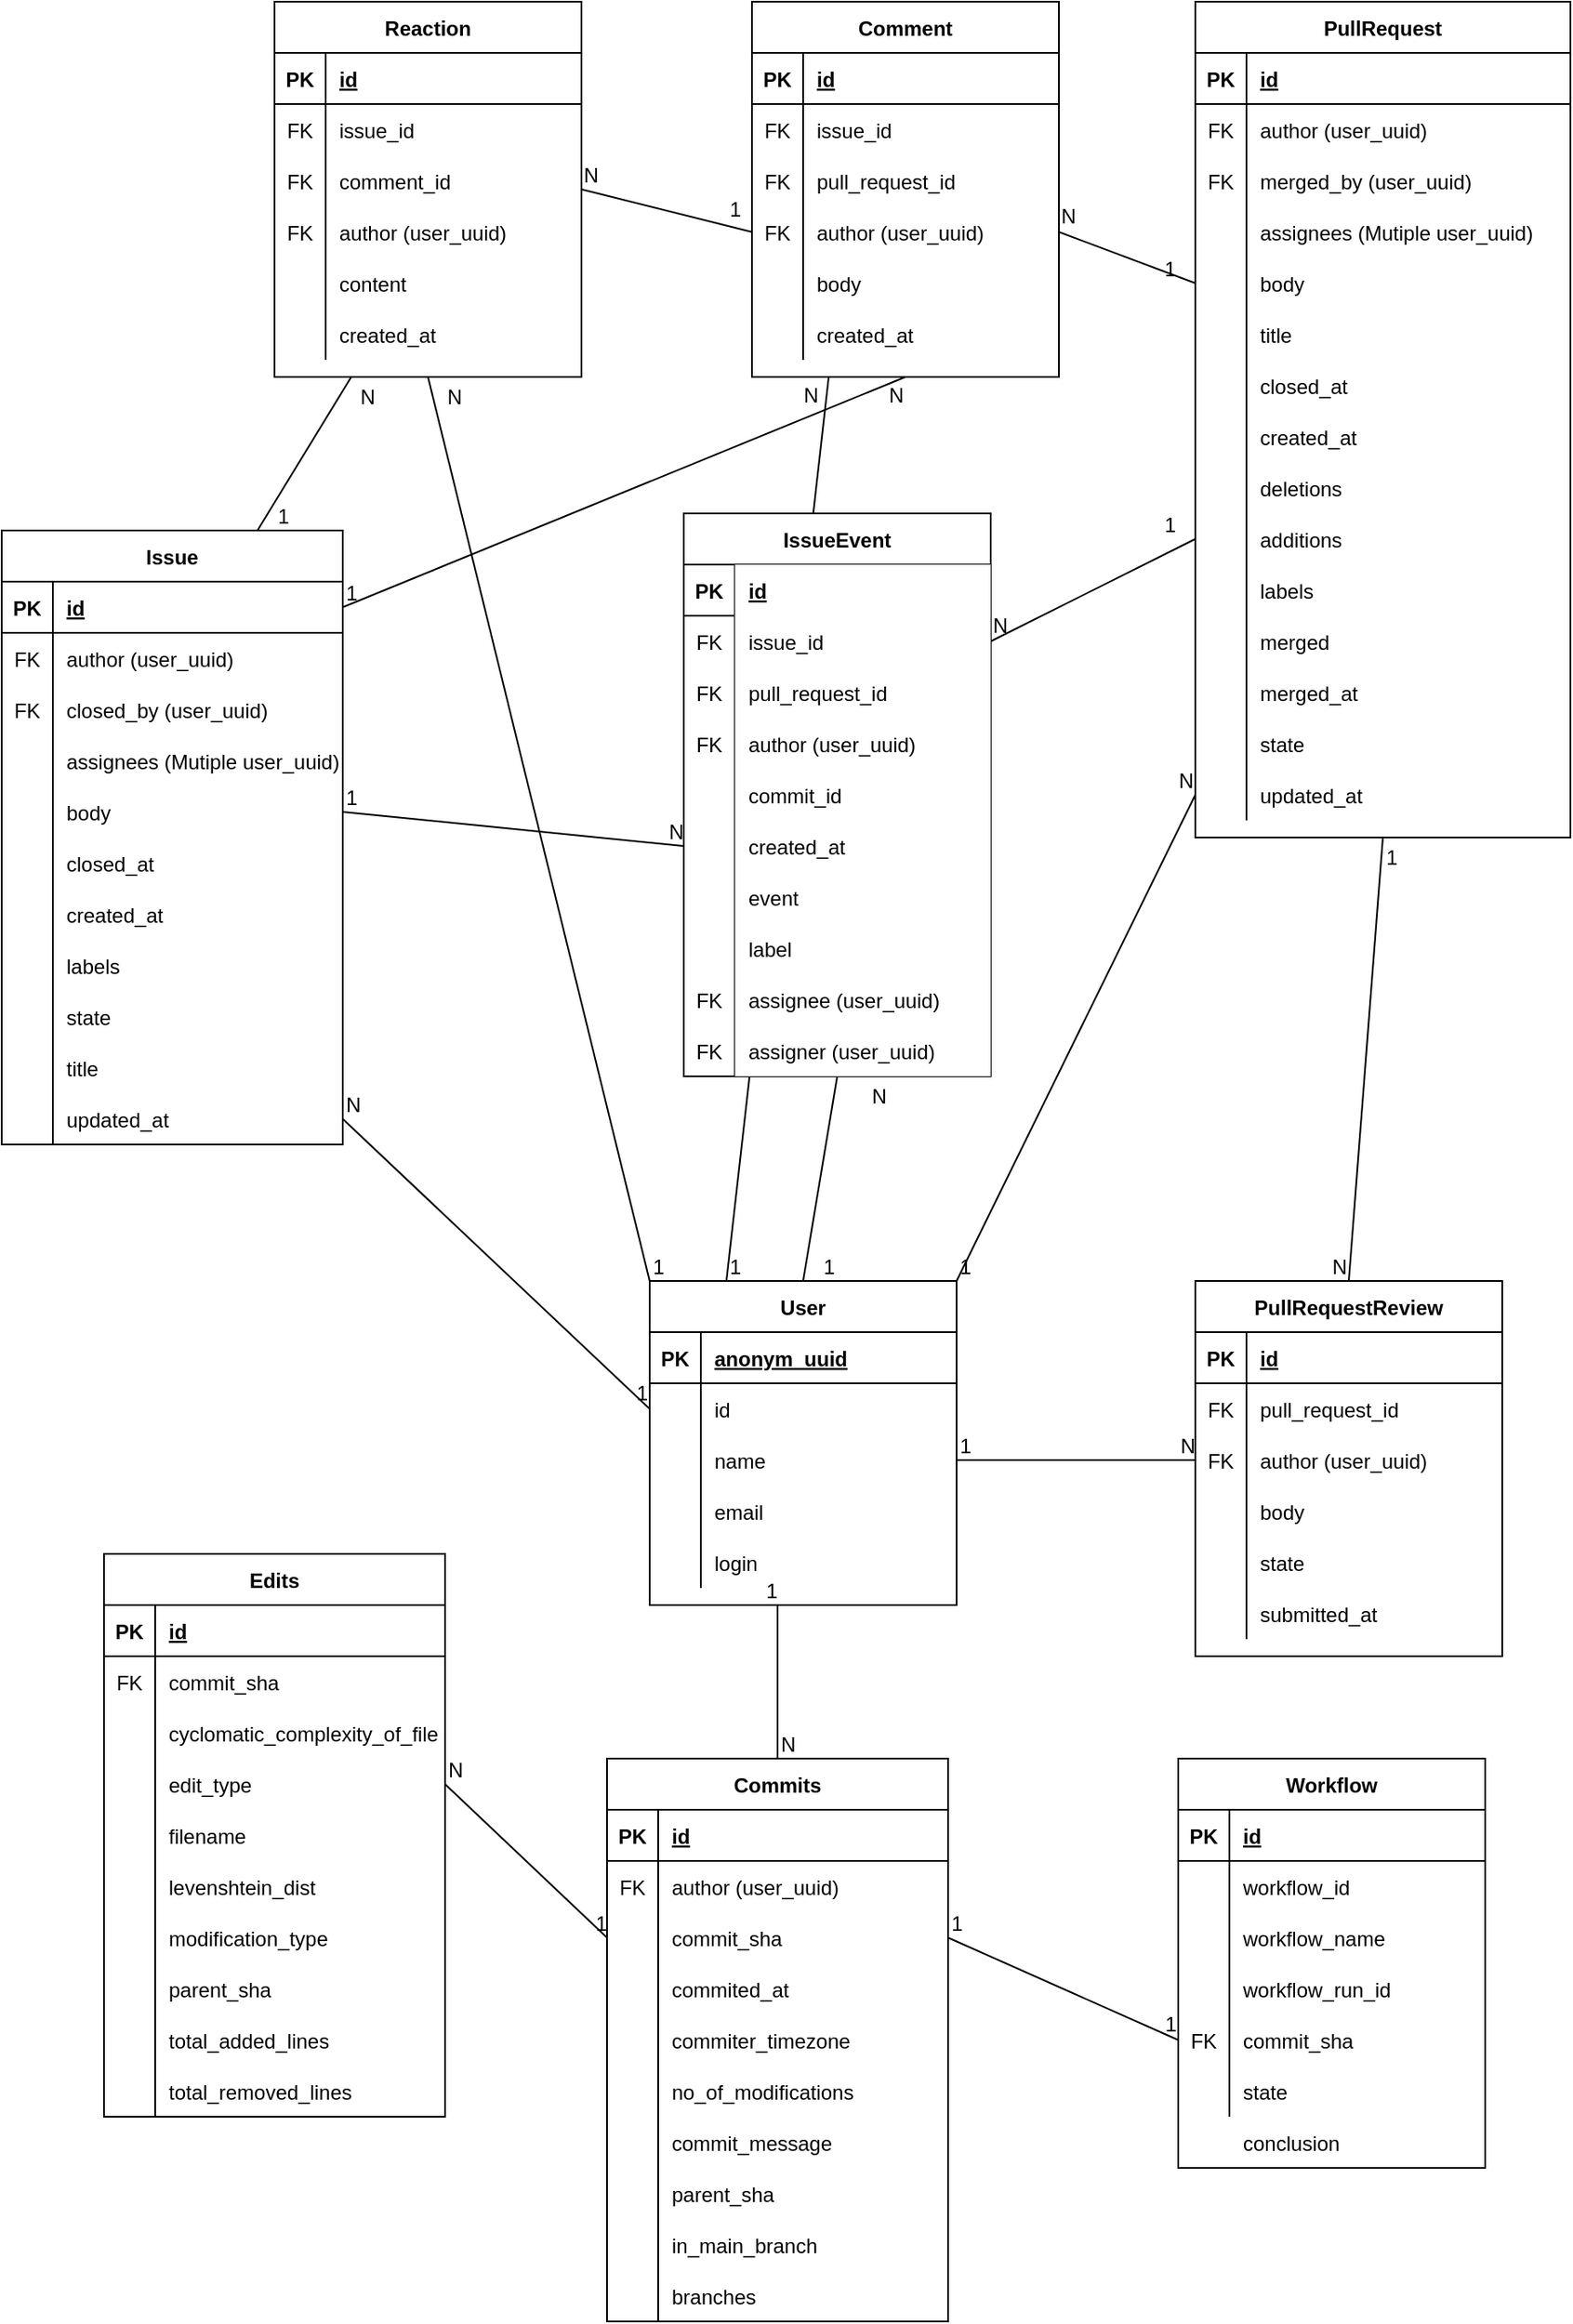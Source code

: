<mxfile version="14.4.9" type="github">
  <diagram id="6Mdzc8ygmaydNEIKeNp-" name="Page-1">
    <mxGraphModel dx="1422" dy="855" grid="1" gridSize="10" guides="1" tooltips="1" connect="1" arrows="1" fold="1" page="1" pageScale="1" pageWidth="1169" pageHeight="1654" math="0" shadow="0">
      <root>
        <mxCell id="0" />
        <mxCell id="1" parent="0" />
        <mxCell id="_rzTjGfkwyrFqKdEj2ud-1" value="Issue" style="shape=table;startSize=30;container=1;collapsible=1;childLayout=tableLayout;fixedRows=1;rowLines=0;fontStyle=1;align=center;resizeLast=1;" parent="1" vertex="1">
          <mxGeometry x="130" y="390" width="200" height="360" as="geometry" />
        </mxCell>
        <mxCell id="_rzTjGfkwyrFqKdEj2ud-2" value="" style="shape=partialRectangle;collapsible=0;dropTarget=0;pointerEvents=0;fillColor=none;top=0;left=0;bottom=1;right=0;points=[[0,0.5],[1,0.5]];portConstraint=eastwest;" parent="_rzTjGfkwyrFqKdEj2ud-1" vertex="1">
          <mxGeometry y="30" width="200" height="30" as="geometry" />
        </mxCell>
        <mxCell id="_rzTjGfkwyrFqKdEj2ud-3" value="PK" style="shape=partialRectangle;connectable=0;fillColor=none;top=0;left=0;bottom=0;right=0;fontStyle=1;overflow=hidden;" parent="_rzTjGfkwyrFqKdEj2ud-2" vertex="1">
          <mxGeometry width="30" height="30" as="geometry" />
        </mxCell>
        <mxCell id="_rzTjGfkwyrFqKdEj2ud-4" value="id" style="shape=partialRectangle;connectable=0;fillColor=none;top=0;left=0;bottom=0;right=0;align=left;spacingLeft=6;fontStyle=5;overflow=hidden;" parent="_rzTjGfkwyrFqKdEj2ud-2" vertex="1">
          <mxGeometry x="30" width="170" height="30" as="geometry" />
        </mxCell>
        <mxCell id="kxjRacZLQ6pQpNQx_jre-275" value="" style="shape=partialRectangle;collapsible=0;dropTarget=0;pointerEvents=0;fillColor=none;top=0;left=0;bottom=0;right=0;points=[[0,0.5],[1,0.5]];portConstraint=eastwest;" parent="_rzTjGfkwyrFqKdEj2ud-1" vertex="1">
          <mxGeometry y="60" width="200" height="30" as="geometry" />
        </mxCell>
        <mxCell id="kxjRacZLQ6pQpNQx_jre-276" value="FK" style="shape=partialRectangle;connectable=0;fillColor=none;top=0;left=0;bottom=0;right=0;fontStyle=0;overflow=hidden;" parent="kxjRacZLQ6pQpNQx_jre-275" vertex="1">
          <mxGeometry width="30" height="30" as="geometry" />
        </mxCell>
        <mxCell id="kxjRacZLQ6pQpNQx_jre-277" value="author (user_uuid)" style="shape=partialRectangle;connectable=0;fillColor=none;top=0;left=0;bottom=0;right=0;align=left;spacingLeft=6;fontStyle=0;overflow=hidden;" parent="kxjRacZLQ6pQpNQx_jre-275" vertex="1">
          <mxGeometry x="30" width="170" height="30" as="geometry" />
        </mxCell>
        <mxCell id="kxjRacZLQ6pQpNQx_jre-8" value="" style="shape=partialRectangle;collapsible=0;dropTarget=0;pointerEvents=0;fillColor=none;top=0;left=0;bottom=0;right=0;points=[[0,0.5],[1,0.5]];portConstraint=eastwest;" parent="_rzTjGfkwyrFqKdEj2ud-1" vertex="1">
          <mxGeometry y="90" width="200" height="30" as="geometry" />
        </mxCell>
        <mxCell id="kxjRacZLQ6pQpNQx_jre-9" value="FK" style="shape=partialRectangle;connectable=0;fillColor=none;top=0;left=0;bottom=0;right=0;editable=1;overflow=hidden;" parent="kxjRacZLQ6pQpNQx_jre-8" vertex="1">
          <mxGeometry width="30" height="30" as="geometry" />
        </mxCell>
        <mxCell id="kxjRacZLQ6pQpNQx_jre-10" value="closed_by (user_uuid)" style="shape=partialRectangle;connectable=0;fillColor=none;top=0;left=0;bottom=0;right=0;align=left;spacingLeft=6;overflow=hidden;" parent="kxjRacZLQ6pQpNQx_jre-8" vertex="1">
          <mxGeometry x="30" width="170" height="30" as="geometry" />
        </mxCell>
        <mxCell id="_rzTjGfkwyrFqKdEj2ud-5" value="" style="shape=partialRectangle;collapsible=0;dropTarget=0;pointerEvents=0;fillColor=none;top=0;left=0;bottom=0;right=0;points=[[0,0.5],[1,0.5]];portConstraint=eastwest;" parent="_rzTjGfkwyrFqKdEj2ud-1" vertex="1">
          <mxGeometry y="120" width="200" height="30" as="geometry" />
        </mxCell>
        <mxCell id="_rzTjGfkwyrFqKdEj2ud-6" value="" style="shape=partialRectangle;connectable=0;fillColor=none;top=0;left=0;bottom=0;right=0;editable=1;overflow=hidden;" parent="_rzTjGfkwyrFqKdEj2ud-5" vertex="1">
          <mxGeometry width="30" height="30" as="geometry" />
        </mxCell>
        <mxCell id="_rzTjGfkwyrFqKdEj2ud-7" value="assignees  (Mutiple user_uuid)" style="shape=partialRectangle;connectable=0;fillColor=none;top=0;left=0;bottom=0;right=0;align=left;spacingLeft=6;overflow=hidden;" parent="_rzTjGfkwyrFqKdEj2ud-5" vertex="1">
          <mxGeometry x="30" width="170" height="30" as="geometry" />
        </mxCell>
        <mxCell id="_rzTjGfkwyrFqKdEj2ud-11" value="" style="shape=partialRectangle;collapsible=0;dropTarget=0;pointerEvents=0;fillColor=none;top=0;left=0;bottom=0;right=0;points=[[0,0.5],[1,0.5]];portConstraint=eastwest;" parent="_rzTjGfkwyrFqKdEj2ud-1" vertex="1">
          <mxGeometry y="150" width="200" height="30" as="geometry" />
        </mxCell>
        <mxCell id="_rzTjGfkwyrFqKdEj2ud-12" value="" style="shape=partialRectangle;connectable=0;fillColor=none;top=0;left=0;bottom=0;right=0;editable=1;overflow=hidden;" parent="_rzTjGfkwyrFqKdEj2ud-11" vertex="1">
          <mxGeometry width="30" height="30" as="geometry" />
        </mxCell>
        <mxCell id="_rzTjGfkwyrFqKdEj2ud-13" value="body" style="shape=partialRectangle;connectable=0;fillColor=none;top=0;left=0;bottom=0;right=0;align=left;spacingLeft=6;overflow=hidden;" parent="_rzTjGfkwyrFqKdEj2ud-11" vertex="1">
          <mxGeometry x="30" width="170" height="30" as="geometry" />
        </mxCell>
        <mxCell id="kxjRacZLQ6pQpNQx_jre-5" value="" style="shape=partialRectangle;collapsible=0;dropTarget=0;pointerEvents=0;fillColor=none;top=0;left=0;bottom=0;right=0;points=[[0,0.5],[1,0.5]];portConstraint=eastwest;" parent="_rzTjGfkwyrFqKdEj2ud-1" vertex="1">
          <mxGeometry y="180" width="200" height="30" as="geometry" />
        </mxCell>
        <mxCell id="kxjRacZLQ6pQpNQx_jre-6" value="" style="shape=partialRectangle;connectable=0;fillColor=none;top=0;left=0;bottom=0;right=0;editable=1;overflow=hidden;" parent="kxjRacZLQ6pQpNQx_jre-5" vertex="1">
          <mxGeometry width="30" height="30" as="geometry" />
        </mxCell>
        <mxCell id="kxjRacZLQ6pQpNQx_jre-7" value="closed_at" style="shape=partialRectangle;connectable=0;fillColor=none;top=0;left=0;bottom=0;right=0;align=left;spacingLeft=6;overflow=hidden;" parent="kxjRacZLQ6pQpNQx_jre-5" vertex="1">
          <mxGeometry x="30" width="170" height="30" as="geometry" />
        </mxCell>
        <mxCell id="kxjRacZLQ6pQpNQx_jre-11" value="" style="shape=partialRectangle;collapsible=0;dropTarget=0;pointerEvents=0;fillColor=none;top=0;left=0;bottom=0;right=0;points=[[0,0.5],[1,0.5]];portConstraint=eastwest;" parent="_rzTjGfkwyrFqKdEj2ud-1" vertex="1">
          <mxGeometry y="210" width="200" height="30" as="geometry" />
        </mxCell>
        <mxCell id="kxjRacZLQ6pQpNQx_jre-12" value="" style="shape=partialRectangle;connectable=0;fillColor=none;top=0;left=0;bottom=0;right=0;editable=1;overflow=hidden;" parent="kxjRacZLQ6pQpNQx_jre-11" vertex="1">
          <mxGeometry width="30" height="30" as="geometry" />
        </mxCell>
        <mxCell id="kxjRacZLQ6pQpNQx_jre-13" value="created_at" style="shape=partialRectangle;connectable=0;fillColor=none;top=0;left=0;bottom=0;right=0;align=left;spacingLeft=6;overflow=hidden;" parent="kxjRacZLQ6pQpNQx_jre-11" vertex="1">
          <mxGeometry x="30" width="170" height="30" as="geometry" />
        </mxCell>
        <mxCell id="kxjRacZLQ6pQpNQx_jre-14" value="" style="shape=partialRectangle;collapsible=0;dropTarget=0;pointerEvents=0;fillColor=none;top=0;left=0;bottom=0;right=0;points=[[0,0.5],[1,0.5]];portConstraint=eastwest;" parent="_rzTjGfkwyrFqKdEj2ud-1" vertex="1">
          <mxGeometry y="240" width="200" height="30" as="geometry" />
        </mxCell>
        <mxCell id="kxjRacZLQ6pQpNQx_jre-15" value="" style="shape=partialRectangle;connectable=0;fillColor=none;top=0;left=0;bottom=0;right=0;editable=1;overflow=hidden;" parent="kxjRacZLQ6pQpNQx_jre-14" vertex="1">
          <mxGeometry width="30" height="30" as="geometry" />
        </mxCell>
        <mxCell id="kxjRacZLQ6pQpNQx_jre-16" value="labels" style="shape=partialRectangle;connectable=0;fillColor=none;top=0;left=0;bottom=0;right=0;align=left;spacingLeft=6;overflow=hidden;" parent="kxjRacZLQ6pQpNQx_jre-14" vertex="1">
          <mxGeometry x="30" width="170" height="30" as="geometry" />
        </mxCell>
        <mxCell id="kxjRacZLQ6pQpNQx_jre-23" value="" style="shape=partialRectangle;collapsible=0;dropTarget=0;pointerEvents=0;fillColor=none;top=0;left=0;bottom=0;right=0;points=[[0,0.5],[1,0.5]];portConstraint=eastwest;" parent="_rzTjGfkwyrFqKdEj2ud-1" vertex="1">
          <mxGeometry y="270" width="200" height="30" as="geometry" />
        </mxCell>
        <mxCell id="kxjRacZLQ6pQpNQx_jre-24" value="" style="shape=partialRectangle;connectable=0;fillColor=none;top=0;left=0;bottom=0;right=0;editable=1;overflow=hidden;" parent="kxjRacZLQ6pQpNQx_jre-23" vertex="1">
          <mxGeometry width="30" height="30" as="geometry" />
        </mxCell>
        <mxCell id="kxjRacZLQ6pQpNQx_jre-25" value="state" style="shape=partialRectangle;connectable=0;fillColor=none;top=0;left=0;bottom=0;right=0;align=left;spacingLeft=6;overflow=hidden;" parent="kxjRacZLQ6pQpNQx_jre-23" vertex="1">
          <mxGeometry x="30" width="170" height="30" as="geometry" />
        </mxCell>
        <mxCell id="kxjRacZLQ6pQpNQx_jre-26" value="" style="shape=partialRectangle;collapsible=0;dropTarget=0;pointerEvents=0;fillColor=none;top=0;left=0;bottom=0;right=0;points=[[0,0.5],[1,0.5]];portConstraint=eastwest;" parent="_rzTjGfkwyrFqKdEj2ud-1" vertex="1">
          <mxGeometry y="300" width="200" height="30" as="geometry" />
        </mxCell>
        <mxCell id="kxjRacZLQ6pQpNQx_jre-27" value="" style="shape=partialRectangle;connectable=0;fillColor=none;top=0;left=0;bottom=0;right=0;editable=1;overflow=hidden;" parent="kxjRacZLQ6pQpNQx_jre-26" vertex="1">
          <mxGeometry width="30" height="30" as="geometry" />
        </mxCell>
        <mxCell id="kxjRacZLQ6pQpNQx_jre-28" value="title" style="shape=partialRectangle;connectable=0;fillColor=none;top=0;left=0;bottom=0;right=0;align=left;spacingLeft=6;overflow=hidden;" parent="kxjRacZLQ6pQpNQx_jre-26" vertex="1">
          <mxGeometry x="30" width="170" height="30" as="geometry" />
        </mxCell>
        <mxCell id="kxjRacZLQ6pQpNQx_jre-29" value="" style="shape=partialRectangle;collapsible=0;dropTarget=0;pointerEvents=0;fillColor=none;top=0;left=0;bottom=0;right=0;points=[[0,0.5],[1,0.5]];portConstraint=eastwest;" parent="_rzTjGfkwyrFqKdEj2ud-1" vertex="1">
          <mxGeometry y="330" width="200" height="30" as="geometry" />
        </mxCell>
        <mxCell id="kxjRacZLQ6pQpNQx_jre-30" value="" style="shape=partialRectangle;connectable=0;fillColor=none;top=0;left=0;bottom=0;right=0;editable=1;overflow=hidden;" parent="kxjRacZLQ6pQpNQx_jre-29" vertex="1">
          <mxGeometry width="30" height="30" as="geometry" />
        </mxCell>
        <mxCell id="kxjRacZLQ6pQpNQx_jre-31" value="updated_at" style="shape=partialRectangle;connectable=0;fillColor=none;top=0;left=0;bottom=0;right=0;align=left;spacingLeft=6;overflow=hidden;" parent="kxjRacZLQ6pQpNQx_jre-29" vertex="1">
          <mxGeometry x="30" width="170" height="30" as="geometry" />
        </mxCell>
        <mxCell id="kxjRacZLQ6pQpNQx_jre-44" value="Comment" style="shape=table;startSize=30;container=1;collapsible=1;childLayout=tableLayout;fixedRows=1;rowLines=0;fontStyle=1;align=center;resizeLast=1;" parent="1" vertex="1">
          <mxGeometry x="570" y="80" width="180" height="220" as="geometry" />
        </mxCell>
        <mxCell id="kxjRacZLQ6pQpNQx_jre-45" value="" style="shape=partialRectangle;collapsible=0;dropTarget=0;pointerEvents=0;fillColor=none;top=0;left=0;bottom=1;right=0;points=[[0,0.5],[1,0.5]];portConstraint=eastwest;" parent="kxjRacZLQ6pQpNQx_jre-44" vertex="1">
          <mxGeometry y="30" width="180" height="30" as="geometry" />
        </mxCell>
        <mxCell id="kxjRacZLQ6pQpNQx_jre-46" value="PK" style="shape=partialRectangle;connectable=0;fillColor=none;top=0;left=0;bottom=0;right=0;fontStyle=1;overflow=hidden;" parent="kxjRacZLQ6pQpNQx_jre-45" vertex="1">
          <mxGeometry width="30" height="30" as="geometry" />
        </mxCell>
        <mxCell id="kxjRacZLQ6pQpNQx_jre-47" value="id" style="shape=partialRectangle;connectable=0;fillColor=none;top=0;left=0;bottom=0;right=0;align=left;spacingLeft=6;fontStyle=5;overflow=hidden;" parent="kxjRacZLQ6pQpNQx_jre-45" vertex="1">
          <mxGeometry x="30" width="150" height="30" as="geometry" />
        </mxCell>
        <mxCell id="kxjRacZLQ6pQpNQx_jre-61" value="" style="shape=partialRectangle;collapsible=0;dropTarget=0;pointerEvents=0;fillColor=none;top=0;left=0;bottom=0;right=0;points=[[0,0.5],[1,0.5]];portConstraint=eastwest;" parent="kxjRacZLQ6pQpNQx_jre-44" vertex="1">
          <mxGeometry y="60" width="180" height="30" as="geometry" />
        </mxCell>
        <mxCell id="kxjRacZLQ6pQpNQx_jre-62" value="FK" style="shape=partialRectangle;connectable=0;fillColor=none;top=0;left=0;bottom=0;right=0;fontStyle=0;overflow=hidden;" parent="kxjRacZLQ6pQpNQx_jre-61" vertex="1">
          <mxGeometry width="30" height="30" as="geometry" />
        </mxCell>
        <mxCell id="kxjRacZLQ6pQpNQx_jre-63" value="issue_id" style="shape=partialRectangle;connectable=0;fillColor=none;top=0;left=0;bottom=0;right=0;align=left;spacingLeft=6;fontStyle=0;overflow=hidden;" parent="kxjRacZLQ6pQpNQx_jre-61" vertex="1">
          <mxGeometry x="30" width="150" height="30" as="geometry" />
        </mxCell>
        <mxCell id="kxjRacZLQ6pQpNQx_jre-267" value="" style="shape=partialRectangle;collapsible=0;dropTarget=0;pointerEvents=0;fillColor=none;top=0;left=0;bottom=0;right=0;points=[[0,0.5],[1,0.5]];portConstraint=eastwest;" parent="kxjRacZLQ6pQpNQx_jre-44" vertex="1">
          <mxGeometry y="90" width="180" height="30" as="geometry" />
        </mxCell>
        <mxCell id="kxjRacZLQ6pQpNQx_jre-268" value="FK" style="shape=partialRectangle;connectable=0;fillColor=none;top=0;left=0;bottom=0;right=0;fontStyle=0;overflow=hidden;" parent="kxjRacZLQ6pQpNQx_jre-267" vertex="1">
          <mxGeometry width="30" height="30" as="geometry" />
        </mxCell>
        <mxCell id="kxjRacZLQ6pQpNQx_jre-269" value="pull_request_id" style="shape=partialRectangle;connectable=0;fillColor=none;top=0;left=0;bottom=0;right=0;align=left;spacingLeft=6;fontStyle=0;overflow=hidden;" parent="kxjRacZLQ6pQpNQx_jre-267" vertex="1">
          <mxGeometry x="30" width="150" height="30" as="geometry" />
        </mxCell>
        <mxCell id="kxjRacZLQ6pQpNQx_jre-54" value="" style="shape=partialRectangle;collapsible=0;dropTarget=0;pointerEvents=0;fillColor=none;top=0;left=0;bottom=0;right=0;points=[[0,0.5],[1,0.5]];portConstraint=eastwest;" parent="kxjRacZLQ6pQpNQx_jre-44" vertex="1">
          <mxGeometry y="120" width="180" height="30" as="geometry" />
        </mxCell>
        <mxCell id="kxjRacZLQ6pQpNQx_jre-55" value="FK" style="shape=partialRectangle;connectable=0;fillColor=none;top=0;left=0;bottom=0;right=0;editable=1;overflow=hidden;" parent="kxjRacZLQ6pQpNQx_jre-54" vertex="1">
          <mxGeometry width="30" height="30" as="geometry" />
        </mxCell>
        <mxCell id="kxjRacZLQ6pQpNQx_jre-56" value="author  (user_uuid)" style="shape=partialRectangle;connectable=0;fillColor=none;top=0;left=0;bottom=0;right=0;align=left;spacingLeft=6;overflow=hidden;" parent="kxjRacZLQ6pQpNQx_jre-54" vertex="1">
          <mxGeometry x="30" width="150" height="30" as="geometry" />
        </mxCell>
        <mxCell id="kxjRacZLQ6pQpNQx_jre-48" value="" style="shape=partialRectangle;collapsible=0;dropTarget=0;pointerEvents=0;fillColor=none;top=0;left=0;bottom=0;right=0;points=[[0,0.5],[1,0.5]];portConstraint=eastwest;" parent="kxjRacZLQ6pQpNQx_jre-44" vertex="1">
          <mxGeometry y="150" width="180" height="30" as="geometry" />
        </mxCell>
        <mxCell id="kxjRacZLQ6pQpNQx_jre-49" value="" style="shape=partialRectangle;connectable=0;fillColor=none;top=0;left=0;bottom=0;right=0;editable=1;overflow=hidden;" parent="kxjRacZLQ6pQpNQx_jre-48" vertex="1">
          <mxGeometry width="30" height="30" as="geometry" />
        </mxCell>
        <mxCell id="kxjRacZLQ6pQpNQx_jre-50" value="body" style="shape=partialRectangle;connectable=0;fillColor=none;top=0;left=0;bottom=0;right=0;align=left;spacingLeft=6;overflow=hidden;" parent="kxjRacZLQ6pQpNQx_jre-48" vertex="1">
          <mxGeometry x="30" width="150" height="30" as="geometry" />
        </mxCell>
        <mxCell id="kxjRacZLQ6pQpNQx_jre-51" value="" style="shape=partialRectangle;collapsible=0;dropTarget=0;pointerEvents=0;fillColor=none;top=0;left=0;bottom=0;right=0;points=[[0,0.5],[1,0.5]];portConstraint=eastwest;" parent="kxjRacZLQ6pQpNQx_jre-44" vertex="1">
          <mxGeometry y="180" width="180" height="30" as="geometry" />
        </mxCell>
        <mxCell id="kxjRacZLQ6pQpNQx_jre-52" value="" style="shape=partialRectangle;connectable=0;fillColor=none;top=0;left=0;bottom=0;right=0;editable=1;overflow=hidden;" parent="kxjRacZLQ6pQpNQx_jre-51" vertex="1">
          <mxGeometry width="30" height="30" as="geometry" />
        </mxCell>
        <mxCell id="kxjRacZLQ6pQpNQx_jre-53" value="created_at" style="shape=partialRectangle;connectable=0;fillColor=none;top=0;left=0;bottom=0;right=0;align=left;spacingLeft=6;overflow=hidden;" parent="kxjRacZLQ6pQpNQx_jre-51" vertex="1">
          <mxGeometry x="30" width="150" height="30" as="geometry" />
        </mxCell>
        <mxCell id="kxjRacZLQ6pQpNQx_jre-121" value="Reaction" style="shape=table;startSize=30;container=1;collapsible=1;childLayout=tableLayout;fixedRows=1;rowLines=0;fontStyle=1;align=center;resizeLast=1;" parent="1" vertex="1">
          <mxGeometry x="290" y="80" width="180" height="220" as="geometry" />
        </mxCell>
        <mxCell id="kxjRacZLQ6pQpNQx_jre-122" value="" style="shape=partialRectangle;collapsible=0;dropTarget=0;pointerEvents=0;fillColor=none;top=0;left=0;bottom=1;right=0;points=[[0,0.5],[1,0.5]];portConstraint=eastwest;" parent="kxjRacZLQ6pQpNQx_jre-121" vertex="1">
          <mxGeometry y="30" width="180" height="30" as="geometry" />
        </mxCell>
        <mxCell id="kxjRacZLQ6pQpNQx_jre-123" value="PK" style="shape=partialRectangle;connectable=0;fillColor=none;top=0;left=0;bottom=0;right=0;fontStyle=1;overflow=hidden;" parent="kxjRacZLQ6pQpNQx_jre-122" vertex="1">
          <mxGeometry width="30" height="30" as="geometry" />
        </mxCell>
        <mxCell id="kxjRacZLQ6pQpNQx_jre-124" value="id" style="shape=partialRectangle;connectable=0;fillColor=none;top=0;left=0;bottom=0;right=0;align=left;spacingLeft=6;fontStyle=5;overflow=hidden;" parent="kxjRacZLQ6pQpNQx_jre-122" vertex="1">
          <mxGeometry x="30" width="150" height="30" as="geometry" />
        </mxCell>
        <mxCell id="kxjRacZLQ6pQpNQx_jre-125" value="" style="shape=partialRectangle;collapsible=0;dropTarget=0;pointerEvents=0;fillColor=none;top=0;left=0;bottom=0;right=0;points=[[0,0.5],[1,0.5]];portConstraint=eastwest;" parent="kxjRacZLQ6pQpNQx_jre-121" vertex="1">
          <mxGeometry y="60" width="180" height="30" as="geometry" />
        </mxCell>
        <mxCell id="kxjRacZLQ6pQpNQx_jre-126" value="FK" style="shape=partialRectangle;connectable=0;fillColor=none;top=0;left=0;bottom=0;right=0;fontStyle=0;overflow=hidden;" parent="kxjRacZLQ6pQpNQx_jre-125" vertex="1">
          <mxGeometry width="30" height="30" as="geometry" />
        </mxCell>
        <mxCell id="kxjRacZLQ6pQpNQx_jre-127" value="issue_id" style="shape=partialRectangle;connectable=0;fillColor=none;top=0;left=0;bottom=0;right=0;align=left;spacingLeft=6;fontStyle=0;overflow=hidden;" parent="kxjRacZLQ6pQpNQx_jre-125" vertex="1">
          <mxGeometry x="30" width="150" height="30" as="geometry" />
        </mxCell>
        <mxCell id="kxjRacZLQ6pQpNQx_jre-140" value="" style="shape=partialRectangle;collapsible=0;dropTarget=0;pointerEvents=0;fillColor=none;top=0;left=0;bottom=0;right=0;points=[[0,0.5],[1,0.5]];portConstraint=eastwest;" parent="kxjRacZLQ6pQpNQx_jre-121" vertex="1">
          <mxGeometry y="90" width="180" height="30" as="geometry" />
        </mxCell>
        <mxCell id="kxjRacZLQ6pQpNQx_jre-141" value="FK" style="shape=partialRectangle;connectable=0;fillColor=none;top=0;left=0;bottom=0;right=0;fontStyle=0;overflow=hidden;" parent="kxjRacZLQ6pQpNQx_jre-140" vertex="1">
          <mxGeometry width="30" height="30" as="geometry" />
        </mxCell>
        <mxCell id="kxjRacZLQ6pQpNQx_jre-142" value="comment_id" style="shape=partialRectangle;connectable=0;fillColor=none;top=0;left=0;bottom=0;right=0;align=left;spacingLeft=6;fontStyle=0;overflow=hidden;" parent="kxjRacZLQ6pQpNQx_jre-140" vertex="1">
          <mxGeometry x="30" width="150" height="30" as="geometry" />
        </mxCell>
        <mxCell id="kxjRacZLQ6pQpNQx_jre-134" value="" style="shape=partialRectangle;collapsible=0;dropTarget=0;pointerEvents=0;fillColor=none;top=0;left=0;bottom=0;right=0;points=[[0,0.5],[1,0.5]];portConstraint=eastwest;" parent="kxjRacZLQ6pQpNQx_jre-121" vertex="1">
          <mxGeometry y="120" width="180" height="30" as="geometry" />
        </mxCell>
        <mxCell id="kxjRacZLQ6pQpNQx_jre-135" value="FK" style="shape=partialRectangle;connectable=0;fillColor=none;top=0;left=0;bottom=0;right=0;editable=1;overflow=hidden;" parent="kxjRacZLQ6pQpNQx_jre-134" vertex="1">
          <mxGeometry width="30" height="30" as="geometry" />
        </mxCell>
        <mxCell id="kxjRacZLQ6pQpNQx_jre-136" value="author  (user_uuid)" style="shape=partialRectangle;connectable=0;fillColor=none;top=0;left=0;bottom=0;right=0;align=left;spacingLeft=6;overflow=hidden;" parent="kxjRacZLQ6pQpNQx_jre-134" vertex="1">
          <mxGeometry x="30" width="150" height="30" as="geometry" />
        </mxCell>
        <mxCell id="kxjRacZLQ6pQpNQx_jre-128" value="" style="shape=partialRectangle;collapsible=0;dropTarget=0;pointerEvents=0;fillColor=none;top=0;left=0;bottom=0;right=0;points=[[0,0.5],[1,0.5]];portConstraint=eastwest;" parent="kxjRacZLQ6pQpNQx_jre-121" vertex="1">
          <mxGeometry y="150" width="180" height="30" as="geometry" />
        </mxCell>
        <mxCell id="kxjRacZLQ6pQpNQx_jre-129" value="" style="shape=partialRectangle;connectable=0;fillColor=none;top=0;left=0;bottom=0;right=0;editable=1;overflow=hidden;" parent="kxjRacZLQ6pQpNQx_jre-128" vertex="1">
          <mxGeometry width="30" height="30" as="geometry" />
        </mxCell>
        <mxCell id="kxjRacZLQ6pQpNQx_jre-130" value="content" style="shape=partialRectangle;connectable=0;fillColor=none;top=0;left=0;bottom=0;right=0;align=left;spacingLeft=6;overflow=hidden;" parent="kxjRacZLQ6pQpNQx_jre-128" vertex="1">
          <mxGeometry x="30" width="150" height="30" as="geometry" />
        </mxCell>
        <mxCell id="kxjRacZLQ6pQpNQx_jre-131" value="" style="shape=partialRectangle;collapsible=0;dropTarget=0;pointerEvents=0;fillColor=none;top=0;left=0;bottom=0;right=0;points=[[0,0.5],[1,0.5]];portConstraint=eastwest;" parent="kxjRacZLQ6pQpNQx_jre-121" vertex="1">
          <mxGeometry y="180" width="180" height="30" as="geometry" />
        </mxCell>
        <mxCell id="kxjRacZLQ6pQpNQx_jre-132" value="" style="shape=partialRectangle;connectable=0;fillColor=none;top=0;left=0;bottom=0;right=0;editable=1;overflow=hidden;" parent="kxjRacZLQ6pQpNQx_jre-131" vertex="1">
          <mxGeometry width="30" height="30" as="geometry" />
        </mxCell>
        <mxCell id="kxjRacZLQ6pQpNQx_jre-133" value="created_at" style="shape=partialRectangle;connectable=0;fillColor=none;top=0;left=0;bottom=0;right=0;align=left;spacingLeft=6;overflow=hidden;" parent="kxjRacZLQ6pQpNQx_jre-131" vertex="1">
          <mxGeometry x="30" width="150" height="30" as="geometry" />
        </mxCell>
        <mxCell id="kxjRacZLQ6pQpNQx_jre-143" value="User" style="shape=table;startSize=30;container=1;collapsible=1;childLayout=tableLayout;fixedRows=1;rowLines=0;fontStyle=1;align=center;resizeLast=1;" parent="1" vertex="1">
          <mxGeometry x="510" y="830" width="180" height="190" as="geometry" />
        </mxCell>
        <mxCell id="kxjRacZLQ6pQpNQx_jre-144" value="" style="shape=partialRectangle;collapsible=0;dropTarget=0;pointerEvents=0;fillColor=none;top=0;left=0;bottom=1;right=0;points=[[0,0.5],[1,0.5]];portConstraint=eastwest;" parent="kxjRacZLQ6pQpNQx_jre-143" vertex="1">
          <mxGeometry y="30" width="180" height="30" as="geometry" />
        </mxCell>
        <mxCell id="kxjRacZLQ6pQpNQx_jre-145" value="PK" style="shape=partialRectangle;connectable=0;fillColor=none;top=0;left=0;bottom=0;right=0;fontStyle=1;overflow=hidden;" parent="kxjRacZLQ6pQpNQx_jre-144" vertex="1">
          <mxGeometry width="30" height="30" as="geometry" />
        </mxCell>
        <mxCell id="kxjRacZLQ6pQpNQx_jre-146" value="anonym_uuid" style="shape=partialRectangle;connectable=0;fillColor=none;top=0;left=0;bottom=0;right=0;align=left;spacingLeft=6;fontStyle=5;overflow=hidden;" parent="kxjRacZLQ6pQpNQx_jre-144" vertex="1">
          <mxGeometry x="30" width="150" height="30" as="geometry" />
        </mxCell>
        <mxCell id="kxjRacZLQ6pQpNQx_jre-147" value="" style="shape=partialRectangle;collapsible=0;dropTarget=0;pointerEvents=0;fillColor=none;top=0;left=0;bottom=0;right=0;points=[[0,0.5],[1,0.5]];portConstraint=eastwest;" parent="kxjRacZLQ6pQpNQx_jre-143" vertex="1">
          <mxGeometry y="60" width="180" height="30" as="geometry" />
        </mxCell>
        <mxCell id="kxjRacZLQ6pQpNQx_jre-148" value="" style="shape=partialRectangle;connectable=0;fillColor=none;top=0;left=0;bottom=0;right=0;fontStyle=0;overflow=hidden;" parent="kxjRacZLQ6pQpNQx_jre-147" vertex="1">
          <mxGeometry width="30" height="30" as="geometry" />
        </mxCell>
        <mxCell id="kxjRacZLQ6pQpNQx_jre-149" value="id" style="shape=partialRectangle;connectable=0;fillColor=none;top=0;left=0;bottom=0;right=0;align=left;spacingLeft=6;fontStyle=0;overflow=hidden;" parent="kxjRacZLQ6pQpNQx_jre-147" vertex="1">
          <mxGeometry x="30" width="150" height="30" as="geometry" />
        </mxCell>
        <mxCell id="kxjRacZLQ6pQpNQx_jre-150" value="" style="shape=partialRectangle;collapsible=0;dropTarget=0;pointerEvents=0;fillColor=none;top=0;left=0;bottom=0;right=0;points=[[0,0.5],[1,0.5]];portConstraint=eastwest;" parent="kxjRacZLQ6pQpNQx_jre-143" vertex="1">
          <mxGeometry y="90" width="180" height="30" as="geometry" />
        </mxCell>
        <mxCell id="kxjRacZLQ6pQpNQx_jre-151" value="" style="shape=partialRectangle;connectable=0;fillColor=none;top=0;left=0;bottom=0;right=0;editable=1;overflow=hidden;" parent="kxjRacZLQ6pQpNQx_jre-150" vertex="1">
          <mxGeometry width="30" height="30" as="geometry" />
        </mxCell>
        <mxCell id="kxjRacZLQ6pQpNQx_jre-152" value="name" style="shape=partialRectangle;connectable=0;fillColor=none;top=0;left=0;bottom=0;right=0;align=left;spacingLeft=6;overflow=hidden;" parent="kxjRacZLQ6pQpNQx_jre-150" vertex="1">
          <mxGeometry x="30" width="150" height="30" as="geometry" />
        </mxCell>
        <mxCell id="kxjRacZLQ6pQpNQx_jre-153" value="" style="shape=partialRectangle;collapsible=0;dropTarget=0;pointerEvents=0;fillColor=none;top=0;left=0;bottom=0;right=0;points=[[0,0.5],[1,0.5]];portConstraint=eastwest;" parent="kxjRacZLQ6pQpNQx_jre-143" vertex="1">
          <mxGeometry y="120" width="180" height="30" as="geometry" />
        </mxCell>
        <mxCell id="kxjRacZLQ6pQpNQx_jre-154" value="" style="shape=partialRectangle;connectable=0;fillColor=none;top=0;left=0;bottom=0;right=0;editable=1;overflow=hidden;" parent="kxjRacZLQ6pQpNQx_jre-153" vertex="1">
          <mxGeometry width="30" height="30" as="geometry" />
        </mxCell>
        <mxCell id="kxjRacZLQ6pQpNQx_jre-155" value="email" style="shape=partialRectangle;connectable=0;fillColor=none;top=0;left=0;bottom=0;right=0;align=left;spacingLeft=6;overflow=hidden;" parent="kxjRacZLQ6pQpNQx_jre-153" vertex="1">
          <mxGeometry x="30" width="150" height="30" as="geometry" />
        </mxCell>
        <mxCell id="kxjRacZLQ6pQpNQx_jre-156" value="" style="shape=partialRectangle;collapsible=0;dropTarget=0;pointerEvents=0;fillColor=none;top=0;left=0;bottom=0;right=0;points=[[0,0.5],[1,0.5]];portConstraint=eastwest;" parent="kxjRacZLQ6pQpNQx_jre-143" vertex="1">
          <mxGeometry y="150" width="180" height="30" as="geometry" />
        </mxCell>
        <mxCell id="kxjRacZLQ6pQpNQx_jre-157" value="" style="shape=partialRectangle;connectable=0;fillColor=none;top=0;left=0;bottom=0;right=0;editable=1;overflow=hidden;" parent="kxjRacZLQ6pQpNQx_jre-156" vertex="1">
          <mxGeometry width="30" height="30" as="geometry" />
        </mxCell>
        <mxCell id="kxjRacZLQ6pQpNQx_jre-158" value="login" style="shape=partialRectangle;connectable=0;fillColor=none;top=0;left=0;bottom=0;right=0;align=left;spacingLeft=6;overflow=hidden;" parent="kxjRacZLQ6pQpNQx_jre-156" vertex="1">
          <mxGeometry x="30" width="150" height="30" as="geometry" />
        </mxCell>
        <mxCell id="kxjRacZLQ6pQpNQx_jre-164" value="PullRequest" style="shape=table;startSize=30;container=1;collapsible=1;childLayout=tableLayout;fixedRows=1;rowLines=0;fontStyle=1;align=center;resizeLast=1;" parent="1" vertex="1">
          <mxGeometry x="830" y="80" width="220" height="490" as="geometry" />
        </mxCell>
        <mxCell id="kxjRacZLQ6pQpNQx_jre-165" value="" style="shape=partialRectangle;collapsible=0;dropTarget=0;pointerEvents=0;fillColor=none;top=0;left=0;bottom=1;right=0;points=[[0,0.5],[1,0.5]];portConstraint=eastwest;" parent="kxjRacZLQ6pQpNQx_jre-164" vertex="1">
          <mxGeometry y="30" width="220" height="30" as="geometry" />
        </mxCell>
        <mxCell id="kxjRacZLQ6pQpNQx_jre-166" value="PK" style="shape=partialRectangle;connectable=0;fillColor=none;top=0;left=0;bottom=0;right=0;fontStyle=1;overflow=hidden;" parent="kxjRacZLQ6pQpNQx_jre-165" vertex="1">
          <mxGeometry width="30" height="30" as="geometry" />
        </mxCell>
        <mxCell id="kxjRacZLQ6pQpNQx_jre-167" value="id" style="shape=partialRectangle;connectable=0;fillColor=none;top=0;left=0;bottom=0;right=0;align=left;spacingLeft=6;fontStyle=5;overflow=hidden;" parent="kxjRacZLQ6pQpNQx_jre-165" vertex="1">
          <mxGeometry x="30" width="190" height="30" as="geometry" />
        </mxCell>
        <mxCell id="kxjRacZLQ6pQpNQx_jre-204" value="" style="shape=partialRectangle;collapsible=0;dropTarget=0;pointerEvents=0;fillColor=none;top=0;left=0;bottom=0;right=0;points=[[0,0.5],[1,0.5]];portConstraint=eastwest;" parent="kxjRacZLQ6pQpNQx_jre-164" vertex="1">
          <mxGeometry y="60" width="220" height="30" as="geometry" />
        </mxCell>
        <mxCell id="kxjRacZLQ6pQpNQx_jre-205" value="FK" style="shape=partialRectangle;connectable=0;fillColor=none;top=0;left=0;bottom=0;right=0;editable=1;overflow=hidden;" parent="kxjRacZLQ6pQpNQx_jre-204" vertex="1">
          <mxGeometry width="30" height="30" as="geometry" />
        </mxCell>
        <mxCell id="kxjRacZLQ6pQpNQx_jre-206" value="author  (user_uuid)" style="shape=partialRectangle;connectable=0;fillColor=none;top=0;left=0;bottom=0;right=0;align=left;spacingLeft=6;overflow=hidden;" parent="kxjRacZLQ6pQpNQx_jre-204" vertex="1">
          <mxGeometry x="30" width="190" height="30" as="geometry" />
        </mxCell>
        <mxCell id="kxjRacZLQ6pQpNQx_jre-238" value="" style="shape=partialRectangle;collapsible=0;dropTarget=0;pointerEvents=0;fillColor=none;top=0;left=0;bottom=0;right=0;points=[[0,0.5],[1,0.5]];portConstraint=eastwest;" parent="kxjRacZLQ6pQpNQx_jre-164" vertex="1">
          <mxGeometry y="90" width="220" height="30" as="geometry" />
        </mxCell>
        <mxCell id="kxjRacZLQ6pQpNQx_jre-239" value="FK" style="shape=partialRectangle;connectable=0;fillColor=none;top=0;left=0;bottom=0;right=0;editable=1;overflow=hidden;" parent="kxjRacZLQ6pQpNQx_jre-238" vertex="1">
          <mxGeometry width="30" height="30" as="geometry" />
        </mxCell>
        <mxCell id="kxjRacZLQ6pQpNQx_jre-240" value="merged_by  (user_uuid)" style="shape=partialRectangle;connectable=0;fillColor=none;top=0;left=0;bottom=0;right=0;align=left;spacingLeft=6;overflow=hidden;" parent="kxjRacZLQ6pQpNQx_jre-238" vertex="1">
          <mxGeometry x="30" width="190" height="30" as="geometry" />
        </mxCell>
        <mxCell id="kxjRacZLQ6pQpNQx_jre-168" value="" style="shape=partialRectangle;collapsible=0;dropTarget=0;pointerEvents=0;fillColor=none;top=0;left=0;bottom=0;right=0;points=[[0,0.5],[1,0.5]];portConstraint=eastwest;" parent="kxjRacZLQ6pQpNQx_jre-164" vertex="1">
          <mxGeometry y="120" width="220" height="30" as="geometry" />
        </mxCell>
        <mxCell id="kxjRacZLQ6pQpNQx_jre-169" value="" style="shape=partialRectangle;connectable=0;fillColor=none;top=0;left=0;bottom=0;right=0;editable=1;overflow=hidden;" parent="kxjRacZLQ6pQpNQx_jre-168" vertex="1">
          <mxGeometry width="30" height="30" as="geometry" />
        </mxCell>
        <mxCell id="kxjRacZLQ6pQpNQx_jre-170" value="assignees  (Mutiple user_uuid)" style="shape=partialRectangle;connectable=0;fillColor=none;top=0;left=0;bottom=0;right=0;align=left;spacingLeft=6;overflow=hidden;" parent="kxjRacZLQ6pQpNQx_jre-168" vertex="1">
          <mxGeometry x="30" width="190" height="30" as="geometry" />
        </mxCell>
        <mxCell id="kxjRacZLQ6pQpNQx_jre-174" value="" style="shape=partialRectangle;collapsible=0;dropTarget=0;pointerEvents=0;fillColor=none;top=0;left=0;bottom=0;right=0;points=[[0,0.5],[1,0.5]];portConstraint=eastwest;" parent="kxjRacZLQ6pQpNQx_jre-164" vertex="1">
          <mxGeometry y="150" width="220" height="30" as="geometry" />
        </mxCell>
        <mxCell id="kxjRacZLQ6pQpNQx_jre-175" value="" style="shape=partialRectangle;connectable=0;fillColor=none;top=0;left=0;bottom=0;right=0;editable=1;overflow=hidden;" parent="kxjRacZLQ6pQpNQx_jre-174" vertex="1">
          <mxGeometry width="30" height="30" as="geometry" />
        </mxCell>
        <mxCell id="kxjRacZLQ6pQpNQx_jre-176" value="body" style="shape=partialRectangle;connectable=0;fillColor=none;top=0;left=0;bottom=0;right=0;align=left;spacingLeft=6;overflow=hidden;" parent="kxjRacZLQ6pQpNQx_jre-174" vertex="1">
          <mxGeometry x="30" width="190" height="30" as="geometry" />
        </mxCell>
        <mxCell id="kxjRacZLQ6pQpNQx_jre-216" value="" style="shape=partialRectangle;collapsible=0;dropTarget=0;pointerEvents=0;fillColor=none;top=0;left=0;bottom=0;right=0;points=[[0,0.5],[1,0.5]];portConstraint=eastwest;" parent="kxjRacZLQ6pQpNQx_jre-164" vertex="1">
          <mxGeometry y="180" width="220" height="30" as="geometry" />
        </mxCell>
        <mxCell id="kxjRacZLQ6pQpNQx_jre-217" value="" style="shape=partialRectangle;connectable=0;fillColor=none;top=0;left=0;bottom=0;right=0;editable=1;overflow=hidden;" parent="kxjRacZLQ6pQpNQx_jre-216" vertex="1">
          <mxGeometry width="30" height="30" as="geometry" />
        </mxCell>
        <mxCell id="kxjRacZLQ6pQpNQx_jre-218" value="title" style="shape=partialRectangle;connectable=0;fillColor=none;top=0;left=0;bottom=0;right=0;align=left;spacingLeft=6;overflow=hidden;" parent="kxjRacZLQ6pQpNQx_jre-216" vertex="1">
          <mxGeometry x="30" width="190" height="30" as="geometry" />
        </mxCell>
        <mxCell id="kxjRacZLQ6pQpNQx_jre-177" value="" style="shape=partialRectangle;collapsible=0;dropTarget=0;pointerEvents=0;fillColor=none;top=0;left=0;bottom=0;right=0;points=[[0,0.5],[1,0.5]];portConstraint=eastwest;" parent="kxjRacZLQ6pQpNQx_jre-164" vertex="1">
          <mxGeometry y="210" width="220" height="30" as="geometry" />
        </mxCell>
        <mxCell id="kxjRacZLQ6pQpNQx_jre-178" value="" style="shape=partialRectangle;connectable=0;fillColor=none;top=0;left=0;bottom=0;right=0;editable=1;overflow=hidden;" parent="kxjRacZLQ6pQpNQx_jre-177" vertex="1">
          <mxGeometry width="30" height="30" as="geometry" />
        </mxCell>
        <mxCell id="kxjRacZLQ6pQpNQx_jre-179" value="closed_at" style="shape=partialRectangle;connectable=0;fillColor=none;top=0;left=0;bottom=0;right=0;align=left;spacingLeft=6;overflow=hidden;" parent="kxjRacZLQ6pQpNQx_jre-177" vertex="1">
          <mxGeometry x="30" width="190" height="30" as="geometry" />
        </mxCell>
        <mxCell id="kxjRacZLQ6pQpNQx_jre-183" value="" style="shape=partialRectangle;collapsible=0;dropTarget=0;pointerEvents=0;fillColor=none;top=0;left=0;bottom=0;right=0;points=[[0,0.5],[1,0.5]];portConstraint=eastwest;" parent="kxjRacZLQ6pQpNQx_jre-164" vertex="1">
          <mxGeometry y="240" width="220" height="30" as="geometry" />
        </mxCell>
        <mxCell id="kxjRacZLQ6pQpNQx_jre-184" value="" style="shape=partialRectangle;connectable=0;fillColor=none;top=0;left=0;bottom=0;right=0;editable=1;overflow=hidden;" parent="kxjRacZLQ6pQpNQx_jre-183" vertex="1">
          <mxGeometry width="30" height="30" as="geometry" />
        </mxCell>
        <mxCell id="kxjRacZLQ6pQpNQx_jre-185" value="created_at" style="shape=partialRectangle;connectable=0;fillColor=none;top=0;left=0;bottom=0;right=0;align=left;spacingLeft=6;overflow=hidden;" parent="kxjRacZLQ6pQpNQx_jre-183" vertex="1">
          <mxGeometry x="30" width="190" height="30" as="geometry" />
        </mxCell>
        <mxCell id="kxjRacZLQ6pQpNQx_jre-222" value="" style="shape=partialRectangle;collapsible=0;dropTarget=0;pointerEvents=0;fillColor=none;top=0;left=0;bottom=0;right=0;points=[[0,0.5],[1,0.5]];portConstraint=eastwest;" parent="kxjRacZLQ6pQpNQx_jre-164" vertex="1">
          <mxGeometry y="270" width="220" height="30" as="geometry" />
        </mxCell>
        <mxCell id="kxjRacZLQ6pQpNQx_jre-223" value="" style="shape=partialRectangle;connectable=0;fillColor=none;top=0;left=0;bottom=0;right=0;editable=1;overflow=hidden;" parent="kxjRacZLQ6pQpNQx_jre-222" vertex="1">
          <mxGeometry width="30" height="30" as="geometry" />
        </mxCell>
        <mxCell id="kxjRacZLQ6pQpNQx_jre-224" value="deletions" style="shape=partialRectangle;connectable=0;fillColor=none;top=0;left=0;bottom=0;right=0;align=left;spacingLeft=6;overflow=hidden;" parent="kxjRacZLQ6pQpNQx_jre-222" vertex="1">
          <mxGeometry x="30" width="190" height="30" as="geometry" />
        </mxCell>
        <mxCell id="kxjRacZLQ6pQpNQx_jre-225" value="" style="shape=partialRectangle;collapsible=0;dropTarget=0;pointerEvents=0;fillColor=none;top=0;left=0;bottom=0;right=0;points=[[0,0.5],[1,0.5]];portConstraint=eastwest;" parent="kxjRacZLQ6pQpNQx_jre-164" vertex="1">
          <mxGeometry y="300" width="220" height="30" as="geometry" />
        </mxCell>
        <mxCell id="kxjRacZLQ6pQpNQx_jre-226" value="" style="shape=partialRectangle;connectable=0;fillColor=none;top=0;left=0;bottom=0;right=0;editable=1;overflow=hidden;" parent="kxjRacZLQ6pQpNQx_jre-225" vertex="1">
          <mxGeometry width="30" height="30" as="geometry" />
        </mxCell>
        <mxCell id="kxjRacZLQ6pQpNQx_jre-227" value="additions" style="shape=partialRectangle;connectable=0;fillColor=none;top=0;left=0;bottom=0;right=0;align=left;spacingLeft=6;overflow=hidden;" parent="kxjRacZLQ6pQpNQx_jre-225" vertex="1">
          <mxGeometry x="30" width="190" height="30" as="geometry" />
        </mxCell>
        <mxCell id="kxjRacZLQ6pQpNQx_jre-186" value="" style="shape=partialRectangle;collapsible=0;dropTarget=0;pointerEvents=0;fillColor=none;top=0;left=0;bottom=0;right=0;points=[[0,0.5],[1,0.5]];portConstraint=eastwest;" parent="kxjRacZLQ6pQpNQx_jre-164" vertex="1">
          <mxGeometry y="330" width="220" height="30" as="geometry" />
        </mxCell>
        <mxCell id="kxjRacZLQ6pQpNQx_jre-187" value="" style="shape=partialRectangle;connectable=0;fillColor=none;top=0;left=0;bottom=0;right=0;editable=1;overflow=hidden;" parent="kxjRacZLQ6pQpNQx_jre-186" vertex="1">
          <mxGeometry width="30" height="30" as="geometry" />
        </mxCell>
        <mxCell id="kxjRacZLQ6pQpNQx_jre-188" value="labels" style="shape=partialRectangle;connectable=0;fillColor=none;top=0;left=0;bottom=0;right=0;align=left;spacingLeft=6;overflow=hidden;" parent="kxjRacZLQ6pQpNQx_jre-186" vertex="1">
          <mxGeometry x="30" width="190" height="30" as="geometry" />
        </mxCell>
        <mxCell id="kxjRacZLQ6pQpNQx_jre-232" value="" style="shape=partialRectangle;collapsible=0;dropTarget=0;pointerEvents=0;fillColor=none;top=0;left=0;bottom=0;right=0;points=[[0,0.5],[1,0.5]];portConstraint=eastwest;" parent="kxjRacZLQ6pQpNQx_jre-164" vertex="1">
          <mxGeometry y="360" width="220" height="30" as="geometry" />
        </mxCell>
        <mxCell id="kxjRacZLQ6pQpNQx_jre-233" value="" style="shape=partialRectangle;connectable=0;fillColor=none;top=0;left=0;bottom=0;right=0;editable=1;overflow=hidden;" parent="kxjRacZLQ6pQpNQx_jre-232" vertex="1">
          <mxGeometry width="30" height="30" as="geometry" />
        </mxCell>
        <mxCell id="kxjRacZLQ6pQpNQx_jre-234" value="merged" style="shape=partialRectangle;connectable=0;fillColor=none;top=0;left=0;bottom=0;right=0;align=left;spacingLeft=6;overflow=hidden;" parent="kxjRacZLQ6pQpNQx_jre-232" vertex="1">
          <mxGeometry x="30" width="190" height="30" as="geometry" />
        </mxCell>
        <mxCell id="kxjRacZLQ6pQpNQx_jre-235" value="" style="shape=partialRectangle;collapsible=0;dropTarget=0;pointerEvents=0;fillColor=none;top=0;left=0;bottom=0;right=0;points=[[0,0.5],[1,0.5]];portConstraint=eastwest;" parent="kxjRacZLQ6pQpNQx_jre-164" vertex="1">
          <mxGeometry y="390" width="220" height="30" as="geometry" />
        </mxCell>
        <mxCell id="kxjRacZLQ6pQpNQx_jre-236" value="" style="shape=partialRectangle;connectable=0;fillColor=none;top=0;left=0;bottom=0;right=0;editable=1;overflow=hidden;" parent="kxjRacZLQ6pQpNQx_jre-235" vertex="1">
          <mxGeometry width="30" height="30" as="geometry" />
        </mxCell>
        <mxCell id="kxjRacZLQ6pQpNQx_jre-237" value="merged_at" style="shape=partialRectangle;connectable=0;fillColor=none;top=0;left=0;bottom=0;right=0;align=left;spacingLeft=6;overflow=hidden;" parent="kxjRacZLQ6pQpNQx_jre-235" vertex="1">
          <mxGeometry x="30" width="190" height="30" as="geometry" />
        </mxCell>
        <mxCell id="kxjRacZLQ6pQpNQx_jre-195" value="" style="shape=partialRectangle;collapsible=0;dropTarget=0;pointerEvents=0;fillColor=none;top=0;left=0;bottom=0;right=0;points=[[0,0.5],[1,0.5]];portConstraint=eastwest;" parent="kxjRacZLQ6pQpNQx_jre-164" vertex="1">
          <mxGeometry y="420" width="220" height="30" as="geometry" />
        </mxCell>
        <mxCell id="kxjRacZLQ6pQpNQx_jre-196" value="" style="shape=partialRectangle;connectable=0;fillColor=none;top=0;left=0;bottom=0;right=0;editable=1;overflow=hidden;" parent="kxjRacZLQ6pQpNQx_jre-195" vertex="1">
          <mxGeometry width="30" height="30" as="geometry" />
        </mxCell>
        <mxCell id="kxjRacZLQ6pQpNQx_jre-197" value="state" style="shape=partialRectangle;connectable=0;fillColor=none;top=0;left=0;bottom=0;right=0;align=left;spacingLeft=6;overflow=hidden;" parent="kxjRacZLQ6pQpNQx_jre-195" vertex="1">
          <mxGeometry x="30" width="190" height="30" as="geometry" />
        </mxCell>
        <mxCell id="kxjRacZLQ6pQpNQx_jre-201" value="" style="shape=partialRectangle;collapsible=0;dropTarget=0;pointerEvents=0;fillColor=none;top=0;left=0;bottom=0;right=0;points=[[0,0.5],[1,0.5]];portConstraint=eastwest;" parent="kxjRacZLQ6pQpNQx_jre-164" vertex="1">
          <mxGeometry y="450" width="220" height="30" as="geometry" />
        </mxCell>
        <mxCell id="kxjRacZLQ6pQpNQx_jre-202" value="" style="shape=partialRectangle;connectable=0;fillColor=none;top=0;left=0;bottom=0;right=0;editable=1;overflow=hidden;" parent="kxjRacZLQ6pQpNQx_jre-201" vertex="1">
          <mxGeometry width="30" height="30" as="geometry" />
        </mxCell>
        <mxCell id="kxjRacZLQ6pQpNQx_jre-203" value="updated_at" style="shape=partialRectangle;connectable=0;fillColor=none;top=0;left=0;bottom=0;right=0;align=left;spacingLeft=6;overflow=hidden;" parent="kxjRacZLQ6pQpNQx_jre-201" vertex="1">
          <mxGeometry x="30" width="190" height="30" as="geometry" />
        </mxCell>
        <mxCell id="kxjRacZLQ6pQpNQx_jre-242" value="PullRequestReview" style="shape=table;startSize=30;container=1;collapsible=1;childLayout=tableLayout;fixedRows=1;rowLines=0;fontStyle=1;align=center;resizeLast=1;" parent="1" vertex="1">
          <mxGeometry x="830" y="830" width="180" height="220" as="geometry" />
        </mxCell>
        <mxCell id="kxjRacZLQ6pQpNQx_jre-243" value="" style="shape=partialRectangle;collapsible=0;dropTarget=0;pointerEvents=0;fillColor=none;top=0;left=0;bottom=1;right=0;points=[[0,0.5],[1,0.5]];portConstraint=eastwest;" parent="kxjRacZLQ6pQpNQx_jre-242" vertex="1">
          <mxGeometry y="30" width="180" height="30" as="geometry" />
        </mxCell>
        <mxCell id="kxjRacZLQ6pQpNQx_jre-244" value="PK" style="shape=partialRectangle;connectable=0;fillColor=none;top=0;left=0;bottom=0;right=0;fontStyle=1;overflow=hidden;" parent="kxjRacZLQ6pQpNQx_jre-243" vertex="1">
          <mxGeometry width="30" height="30" as="geometry" />
        </mxCell>
        <mxCell id="kxjRacZLQ6pQpNQx_jre-245" value="id" style="shape=partialRectangle;connectable=0;fillColor=none;top=0;left=0;bottom=0;right=0;align=left;spacingLeft=6;fontStyle=5;overflow=hidden;" parent="kxjRacZLQ6pQpNQx_jre-243" vertex="1">
          <mxGeometry x="30" width="150" height="30" as="geometry" />
        </mxCell>
        <mxCell id="kxjRacZLQ6pQpNQx_jre-246" value="" style="shape=partialRectangle;collapsible=0;dropTarget=0;pointerEvents=0;fillColor=none;top=0;left=0;bottom=0;right=0;points=[[0,0.5],[1,0.5]];portConstraint=eastwest;" parent="kxjRacZLQ6pQpNQx_jre-242" vertex="1">
          <mxGeometry y="60" width="180" height="30" as="geometry" />
        </mxCell>
        <mxCell id="kxjRacZLQ6pQpNQx_jre-247" value="FK" style="shape=partialRectangle;connectable=0;fillColor=none;top=0;left=0;bottom=0;right=0;fontStyle=0;overflow=hidden;" parent="kxjRacZLQ6pQpNQx_jre-246" vertex="1">
          <mxGeometry width="30" height="30" as="geometry" />
        </mxCell>
        <mxCell id="kxjRacZLQ6pQpNQx_jre-248" value="pull_request_id" style="shape=partialRectangle;connectable=0;fillColor=none;top=0;left=0;bottom=0;right=0;align=left;spacingLeft=6;fontStyle=0;overflow=hidden;" parent="kxjRacZLQ6pQpNQx_jre-246" vertex="1">
          <mxGeometry x="30" width="150" height="30" as="geometry" />
        </mxCell>
        <mxCell id="kxjRacZLQ6pQpNQx_jre-252" value="" style="shape=partialRectangle;collapsible=0;dropTarget=0;pointerEvents=0;fillColor=none;top=0;left=0;bottom=0;right=0;points=[[0,0.5],[1,0.5]];portConstraint=eastwest;" parent="kxjRacZLQ6pQpNQx_jre-242" vertex="1">
          <mxGeometry y="90" width="180" height="30" as="geometry" />
        </mxCell>
        <mxCell id="kxjRacZLQ6pQpNQx_jre-253" value="FK" style="shape=partialRectangle;connectable=0;fillColor=none;top=0;left=0;bottom=0;right=0;editable=1;overflow=hidden;" parent="kxjRacZLQ6pQpNQx_jre-252" vertex="1">
          <mxGeometry width="30" height="30" as="geometry" />
        </mxCell>
        <mxCell id="kxjRacZLQ6pQpNQx_jre-254" value="author  (user_uuid)" style="shape=partialRectangle;connectable=0;fillColor=none;top=0;left=0;bottom=0;right=0;align=left;spacingLeft=6;overflow=hidden;" parent="kxjRacZLQ6pQpNQx_jre-252" vertex="1">
          <mxGeometry x="30" width="150" height="30" as="geometry" />
        </mxCell>
        <mxCell id="kxjRacZLQ6pQpNQx_jre-255" value="" style="shape=partialRectangle;collapsible=0;dropTarget=0;pointerEvents=0;fillColor=none;top=0;left=0;bottom=0;right=0;points=[[0,0.5],[1,0.5]];portConstraint=eastwest;" parent="kxjRacZLQ6pQpNQx_jre-242" vertex="1">
          <mxGeometry y="120" width="180" height="30" as="geometry" />
        </mxCell>
        <mxCell id="kxjRacZLQ6pQpNQx_jre-256" value="" style="shape=partialRectangle;connectable=0;fillColor=none;top=0;left=0;bottom=0;right=0;editable=1;overflow=hidden;" parent="kxjRacZLQ6pQpNQx_jre-255" vertex="1">
          <mxGeometry width="30" height="30" as="geometry" />
        </mxCell>
        <mxCell id="kxjRacZLQ6pQpNQx_jre-257" value="body" style="shape=partialRectangle;connectable=0;fillColor=none;top=0;left=0;bottom=0;right=0;align=left;spacingLeft=6;overflow=hidden;" parent="kxjRacZLQ6pQpNQx_jre-255" vertex="1">
          <mxGeometry x="30" width="150" height="30" as="geometry" />
        </mxCell>
        <mxCell id="kxjRacZLQ6pQpNQx_jre-258" value="" style="shape=partialRectangle;collapsible=0;dropTarget=0;pointerEvents=0;fillColor=none;top=0;left=0;bottom=0;right=0;points=[[0,0.5],[1,0.5]];portConstraint=eastwest;" parent="kxjRacZLQ6pQpNQx_jre-242" vertex="1">
          <mxGeometry y="150" width="180" height="30" as="geometry" />
        </mxCell>
        <mxCell id="kxjRacZLQ6pQpNQx_jre-259" value="" style="shape=partialRectangle;connectable=0;fillColor=none;top=0;left=0;bottom=0;right=0;editable=1;overflow=hidden;" parent="kxjRacZLQ6pQpNQx_jre-258" vertex="1">
          <mxGeometry width="30" height="30" as="geometry" />
        </mxCell>
        <mxCell id="kxjRacZLQ6pQpNQx_jre-260" value="state" style="shape=partialRectangle;connectable=0;fillColor=none;top=0;left=0;bottom=0;right=0;align=left;spacingLeft=6;overflow=hidden;" parent="kxjRacZLQ6pQpNQx_jre-258" vertex="1">
          <mxGeometry x="30" width="150" height="30" as="geometry" />
        </mxCell>
        <mxCell id="kxjRacZLQ6pQpNQx_jre-261" value="" style="shape=partialRectangle;collapsible=0;dropTarget=0;pointerEvents=0;fillColor=none;top=0;left=0;bottom=0;right=0;points=[[0,0.5],[1,0.5]];portConstraint=eastwest;" parent="kxjRacZLQ6pQpNQx_jre-242" vertex="1">
          <mxGeometry y="180" width="180" height="30" as="geometry" />
        </mxCell>
        <mxCell id="kxjRacZLQ6pQpNQx_jre-262" value="" style="shape=partialRectangle;connectable=0;fillColor=none;top=0;left=0;bottom=0;right=0;editable=1;overflow=hidden;" parent="kxjRacZLQ6pQpNQx_jre-261" vertex="1">
          <mxGeometry width="30" height="30" as="geometry" />
        </mxCell>
        <mxCell id="kxjRacZLQ6pQpNQx_jre-263" value="submitted_at" style="shape=partialRectangle;connectable=0;fillColor=none;top=0;left=0;bottom=0;right=0;align=left;spacingLeft=6;overflow=hidden;" parent="kxjRacZLQ6pQpNQx_jre-261" vertex="1">
          <mxGeometry x="30" width="150" height="30" as="geometry" />
        </mxCell>
        <mxCell id="kxjRacZLQ6pQpNQx_jre-282" value="" style="endArrow=none;html=1;rounded=0;exitX=1;exitY=0.5;exitDx=0;exitDy=0;entryX=0;entryY=0.5;entryDx=0;entryDy=0;" parent="1" source="kxjRacZLQ6pQpNQx_jre-150" target="kxjRacZLQ6pQpNQx_jre-252" edge="1">
          <mxGeometry relative="1" as="geometry">
            <mxPoint x="570" y="870" as="sourcePoint" />
            <mxPoint x="730" y="870" as="targetPoint" />
          </mxGeometry>
        </mxCell>
        <mxCell id="kxjRacZLQ6pQpNQx_jre-283" value="1" style="resizable=0;html=1;align=left;verticalAlign=bottom;" parent="kxjRacZLQ6pQpNQx_jre-282" connectable="0" vertex="1">
          <mxGeometry x="-1" relative="1" as="geometry" />
        </mxCell>
        <mxCell id="kxjRacZLQ6pQpNQx_jre-284" value="N" style="resizable=0;html=1;align=right;verticalAlign=bottom;" parent="kxjRacZLQ6pQpNQx_jre-282" connectable="0" vertex="1">
          <mxGeometry x="1" relative="1" as="geometry" />
        </mxCell>
        <mxCell id="kxjRacZLQ6pQpNQx_jre-285" value="" style="endArrow=none;html=1;rounded=0;entryX=0.5;entryY=1;entryDx=0;entryDy=0;exitX=0.5;exitY=0;exitDx=0;exitDy=0;" parent="1" source="kxjRacZLQ6pQpNQx_jre-143" target="kxjRacZLQ6pQpNQx_jre-91" edge="1">
          <mxGeometry relative="1" as="geometry">
            <mxPoint x="640" y="810" as="sourcePoint" />
            <mxPoint x="730" y="780" as="targetPoint" />
          </mxGeometry>
        </mxCell>
        <mxCell id="kxjRacZLQ6pQpNQx_jre-286" value="1" style="resizable=0;html=1;align=left;verticalAlign=bottom;" parent="kxjRacZLQ6pQpNQx_jre-285" connectable="0" vertex="1">
          <mxGeometry x="-1" relative="1" as="geometry">
            <mxPoint x="10" as="offset" />
          </mxGeometry>
        </mxCell>
        <mxCell id="kxjRacZLQ6pQpNQx_jre-287" value="N" style="resizable=0;html=1;align=right;verticalAlign=bottom;" parent="kxjRacZLQ6pQpNQx_jre-285" connectable="0" vertex="1">
          <mxGeometry x="1" relative="1" as="geometry">
            <mxPoint x="29.96" y="20.19" as="offset" />
          </mxGeometry>
        </mxCell>
        <mxCell id="kxjRacZLQ6pQpNQx_jre-288" value="" style="endArrow=none;html=1;rounded=0;entryX=0;entryY=0.5;entryDx=0;entryDy=0;exitX=1;exitY=0;exitDx=0;exitDy=0;" parent="1" source="kxjRacZLQ6pQpNQx_jre-143" target="kxjRacZLQ6pQpNQx_jre-201" edge="1">
          <mxGeometry relative="1" as="geometry">
            <mxPoint x="750" y="810" as="sourcePoint" />
            <mxPoint x="830" y="575" as="targetPoint" />
          </mxGeometry>
        </mxCell>
        <mxCell id="kxjRacZLQ6pQpNQx_jre-289" value="1" style="resizable=0;html=1;align=left;verticalAlign=bottom;" parent="kxjRacZLQ6pQpNQx_jre-288" connectable="0" vertex="1">
          <mxGeometry x="-1" relative="1" as="geometry" />
        </mxCell>
        <mxCell id="kxjRacZLQ6pQpNQx_jre-290" value="N" style="resizable=0;html=1;align=right;verticalAlign=bottom;" parent="kxjRacZLQ6pQpNQx_jre-288" connectable="0" vertex="1">
          <mxGeometry x="1" relative="1" as="geometry" />
        </mxCell>
        <mxCell id="kxjRacZLQ6pQpNQx_jre-291" value="" style="endArrow=none;html=1;rounded=0;exitX=1;exitY=0.5;exitDx=0;exitDy=0;entryX=0;entryY=0.5;entryDx=0;entryDy=0;" parent="1" source="kxjRacZLQ6pQpNQx_jre-29" target="kxjRacZLQ6pQpNQx_jre-147" edge="1">
          <mxGeometry relative="1" as="geometry">
            <mxPoint x="260" y="785" as="sourcePoint" />
            <mxPoint x="730" y="780" as="targetPoint" />
          </mxGeometry>
        </mxCell>
        <mxCell id="kxjRacZLQ6pQpNQx_jre-292" value="N" style="resizable=0;html=1;align=left;verticalAlign=bottom;" parent="kxjRacZLQ6pQpNQx_jre-291" connectable="0" vertex="1">
          <mxGeometry x="-1" relative="1" as="geometry" />
        </mxCell>
        <mxCell id="kxjRacZLQ6pQpNQx_jre-293" value="1" style="resizable=0;html=1;align=right;verticalAlign=bottom;" parent="kxjRacZLQ6pQpNQx_jre-291" connectable="0" vertex="1">
          <mxGeometry x="1" relative="1" as="geometry" />
        </mxCell>
        <mxCell id="kxjRacZLQ6pQpNQx_jre-294" value="" style="endArrow=none;html=1;rounded=0;exitX=0.25;exitY=0;exitDx=0;exitDy=0;entryX=0.25;entryY=1;entryDx=0;entryDy=0;" parent="1" source="kxjRacZLQ6pQpNQx_jre-143" target="kxjRacZLQ6pQpNQx_jre-44" edge="1">
          <mxGeometry relative="1" as="geometry">
            <mxPoint x="650" y="620" as="sourcePoint" />
            <mxPoint x="810" y="620" as="targetPoint" />
          </mxGeometry>
        </mxCell>
        <mxCell id="kxjRacZLQ6pQpNQx_jre-295" value="1" style="resizable=0;html=1;align=left;verticalAlign=bottom;" parent="kxjRacZLQ6pQpNQx_jre-294" connectable="0" vertex="1">
          <mxGeometry x="-1" relative="1" as="geometry" />
        </mxCell>
        <mxCell id="kxjRacZLQ6pQpNQx_jre-296" value="N" style="resizable=0;html=1;align=right;verticalAlign=bottom;" parent="kxjRacZLQ6pQpNQx_jre-294" connectable="0" vertex="1">
          <mxGeometry x="1" relative="1" as="geometry">
            <mxPoint x="-5.03" y="19.82" as="offset" />
          </mxGeometry>
        </mxCell>
        <mxCell id="kxjRacZLQ6pQpNQx_jre-300" value="" style="endArrow=none;html=1;rounded=0;entryX=0.5;entryY=1;entryDx=0;entryDy=0;exitX=0;exitY=0;exitDx=0;exitDy=0;" parent="1" source="kxjRacZLQ6pQpNQx_jre-143" target="kxjRacZLQ6pQpNQx_jre-121" edge="1">
          <mxGeometry relative="1" as="geometry">
            <mxPoint x="760" y="650" as="sourcePoint" />
            <mxPoint x="920" y="650" as="targetPoint" />
          </mxGeometry>
        </mxCell>
        <mxCell id="kxjRacZLQ6pQpNQx_jre-301" value="1" style="resizable=0;html=1;align=left;verticalAlign=bottom;" parent="kxjRacZLQ6pQpNQx_jre-300" connectable="0" vertex="1">
          <mxGeometry x="-1" relative="1" as="geometry" />
        </mxCell>
        <mxCell id="kxjRacZLQ6pQpNQx_jre-302" value="N" style="resizable=0;html=1;align=right;verticalAlign=bottom;" parent="kxjRacZLQ6pQpNQx_jre-300" connectable="0" vertex="1">
          <mxGeometry x="1" relative="1" as="geometry">
            <mxPoint x="20" y="20" as="offset" />
          </mxGeometry>
        </mxCell>
        <mxCell id="kxjRacZLQ6pQpNQx_jre-303" value="" style="endArrow=none;html=1;rounded=0;entryX=0.5;entryY=0;entryDx=0;entryDy=0;exitX=0.5;exitY=1;exitDx=0;exitDy=0;" parent="1" source="kxjRacZLQ6pQpNQx_jre-164" target="kxjRacZLQ6pQpNQx_jre-242" edge="1">
          <mxGeometry relative="1" as="geometry">
            <mxPoint x="800" y="800" as="sourcePoint" />
            <mxPoint x="720" y="830" as="targetPoint" />
          </mxGeometry>
        </mxCell>
        <mxCell id="kxjRacZLQ6pQpNQx_jre-304" value="1" style="resizable=0;html=1;align=left;verticalAlign=bottom;" parent="kxjRacZLQ6pQpNQx_jre-303" connectable="0" vertex="1">
          <mxGeometry x="-1" relative="1" as="geometry">
            <mxPoint y="20" as="offset" />
          </mxGeometry>
        </mxCell>
        <mxCell id="kxjRacZLQ6pQpNQx_jre-305" value="N" style="resizable=0;html=1;align=right;verticalAlign=bottom;" parent="kxjRacZLQ6pQpNQx_jre-303" connectable="0" vertex="1">
          <mxGeometry x="1" relative="1" as="geometry" />
        </mxCell>
        <mxCell id="kxjRacZLQ6pQpNQx_jre-307" value="" style="endArrow=none;html=1;rounded=0;exitX=0;exitY=0.5;exitDx=0;exitDy=0;entryX=1;entryY=0.5;entryDx=0;entryDy=0;" parent="1" source="kxjRacZLQ6pQpNQx_jre-225" target="kxjRacZLQ6pQpNQx_jre-95" edge="1">
          <mxGeometry relative="1" as="geometry">
            <mxPoint x="560" y="490" as="sourcePoint" />
            <mxPoint x="720" y="490" as="targetPoint" />
          </mxGeometry>
        </mxCell>
        <mxCell id="kxjRacZLQ6pQpNQx_jre-308" value="1" style="resizable=0;html=1;align=left;verticalAlign=bottom;" parent="kxjRacZLQ6pQpNQx_jre-307" connectable="0" vertex="1">
          <mxGeometry x="-1" relative="1" as="geometry">
            <mxPoint x="-20" as="offset" />
          </mxGeometry>
        </mxCell>
        <mxCell id="kxjRacZLQ6pQpNQx_jre-309" value="N" style="resizable=0;html=1;align=right;verticalAlign=bottom;" parent="kxjRacZLQ6pQpNQx_jre-307" connectable="0" vertex="1">
          <mxGeometry x="1" relative="1" as="geometry">
            <mxPoint x="10.09" as="offset" />
          </mxGeometry>
        </mxCell>
        <mxCell id="kxjRacZLQ6pQpNQx_jre-310" value="" style="endArrow=none;html=1;rounded=0;exitX=0;exitY=0.5;exitDx=0;exitDy=0;entryX=1;entryY=0.5;entryDx=0;entryDy=0;" parent="1" target="kxjRacZLQ6pQpNQx_jre-54" edge="1">
          <mxGeometry relative="1" as="geometry">
            <mxPoint x="830" y="245" as="sourcePoint" />
            <mxPoint x="920" y="460" as="targetPoint" />
          </mxGeometry>
        </mxCell>
        <mxCell id="kxjRacZLQ6pQpNQx_jre-311" value="1" style="resizable=0;html=1;align=left;verticalAlign=bottom;" parent="kxjRacZLQ6pQpNQx_jre-310" connectable="0" vertex="1">
          <mxGeometry x="-1" relative="1" as="geometry">
            <mxPoint x="-20" as="offset" />
          </mxGeometry>
        </mxCell>
        <mxCell id="kxjRacZLQ6pQpNQx_jre-312" value="N" style="resizable=0;html=1;align=right;verticalAlign=bottom;" parent="kxjRacZLQ6pQpNQx_jre-310" connectable="0" vertex="1">
          <mxGeometry x="1" relative="1" as="geometry">
            <mxPoint x="10.29" as="offset" />
          </mxGeometry>
        </mxCell>
        <mxCell id="kxjRacZLQ6pQpNQx_jre-314" value="" style="endArrow=none;html=1;rounded=0;entryX=1;entryY=0.5;entryDx=0;entryDy=0;exitX=0;exitY=0.5;exitDx=0;exitDy=0;" parent="1" source="kxjRacZLQ6pQpNQx_jre-54" target="kxjRacZLQ6pQpNQx_jre-121" edge="1">
          <mxGeometry relative="1" as="geometry">
            <mxPoint x="520" y="330" as="sourcePoint" />
            <mxPoint x="680" y="330" as="targetPoint" />
          </mxGeometry>
        </mxCell>
        <mxCell id="kxjRacZLQ6pQpNQx_jre-315" value="1" style="resizable=0;html=1;align=left;verticalAlign=bottom;" parent="kxjRacZLQ6pQpNQx_jre-314" connectable="0" vertex="1">
          <mxGeometry x="-1" relative="1" as="geometry">
            <mxPoint x="-15" y="-5" as="offset" />
          </mxGeometry>
        </mxCell>
        <mxCell id="kxjRacZLQ6pQpNQx_jre-316" value="N" style="resizable=0;html=1;align=right;verticalAlign=bottom;" parent="kxjRacZLQ6pQpNQx_jre-314" connectable="0" vertex="1">
          <mxGeometry x="1" relative="1" as="geometry">
            <mxPoint x="10.17" as="offset" />
          </mxGeometry>
        </mxCell>
        <mxCell id="kxjRacZLQ6pQpNQx_jre-317" value="" style="endArrow=none;html=1;rounded=0;exitX=0.75;exitY=0;exitDx=0;exitDy=0;entryX=0.25;entryY=1;entryDx=0;entryDy=0;" parent="1" source="_rzTjGfkwyrFqKdEj2ud-1" target="kxjRacZLQ6pQpNQx_jre-121" edge="1">
          <mxGeometry relative="1" as="geometry">
            <mxPoint x="320" y="510" as="sourcePoint" />
            <mxPoint x="480" y="510" as="targetPoint" />
          </mxGeometry>
        </mxCell>
        <mxCell id="kxjRacZLQ6pQpNQx_jre-318" value="1" style="resizable=0;html=1;align=left;verticalAlign=bottom;" parent="kxjRacZLQ6pQpNQx_jre-317" connectable="0" vertex="1">
          <mxGeometry x="-1" relative="1" as="geometry">
            <mxPoint x="10" as="offset" />
          </mxGeometry>
        </mxCell>
        <mxCell id="kxjRacZLQ6pQpNQx_jre-319" value="N" style="resizable=0;html=1;align=right;verticalAlign=bottom;" parent="kxjRacZLQ6pQpNQx_jre-317" connectable="0" vertex="1">
          <mxGeometry x="1" relative="1" as="geometry">
            <mxPoint x="14.87" y="20.19" as="offset" />
          </mxGeometry>
        </mxCell>
        <mxCell id="kxjRacZLQ6pQpNQx_jre-320" value="" style="endArrow=none;html=1;rounded=0;exitX=1;exitY=0.5;exitDx=0;exitDy=0;entryX=0.5;entryY=1;entryDx=0;entryDy=0;" parent="1" source="_rzTjGfkwyrFqKdEj2ud-2" target="kxjRacZLQ6pQpNQx_jre-44" edge="1">
          <mxGeometry relative="1" as="geometry">
            <mxPoint x="340" y="430" as="sourcePoint" />
            <mxPoint x="500" y="430" as="targetPoint" />
          </mxGeometry>
        </mxCell>
        <mxCell id="kxjRacZLQ6pQpNQx_jre-321" value="&lt;div&gt;1&lt;/div&gt;" style="resizable=0;html=1;align=left;verticalAlign=bottom;" parent="kxjRacZLQ6pQpNQx_jre-320" connectable="0" vertex="1">
          <mxGeometry x="-1" relative="1" as="geometry" />
        </mxCell>
        <mxCell id="kxjRacZLQ6pQpNQx_jre-322" value="N" style="resizable=0;html=1;align=right;verticalAlign=bottom;" parent="kxjRacZLQ6pQpNQx_jre-320" connectable="0" vertex="1">
          <mxGeometry x="1" relative="1" as="geometry">
            <mxPoint y="19.83" as="offset" />
          </mxGeometry>
        </mxCell>
        <mxCell id="kxjRacZLQ6pQpNQx_jre-323" value="" style="endArrow=none;html=1;rounded=0;exitX=1;exitY=0.5;exitDx=0;exitDy=0;entryX=0;entryY=0.5;entryDx=0;entryDy=0;" parent="1" source="_rzTjGfkwyrFqKdEj2ud-11" target="kxjRacZLQ6pQpNQx_jre-104" edge="1">
          <mxGeometry relative="1" as="geometry">
            <mxPoint x="340" y="600" as="sourcePoint" />
            <mxPoint x="500" y="600" as="targetPoint" />
          </mxGeometry>
        </mxCell>
        <mxCell id="kxjRacZLQ6pQpNQx_jre-324" value="1" style="resizable=0;html=1;align=left;verticalAlign=bottom;" parent="kxjRacZLQ6pQpNQx_jre-323" connectable="0" vertex="1">
          <mxGeometry x="-1" relative="1" as="geometry" />
        </mxCell>
        <mxCell id="kxjRacZLQ6pQpNQx_jre-325" value="N" style="resizable=0;html=1;align=right;verticalAlign=bottom;" parent="kxjRacZLQ6pQpNQx_jre-323" connectable="0" vertex="1">
          <mxGeometry x="1" relative="1" as="geometry" />
        </mxCell>
        <mxCell id="kxjRacZLQ6pQpNQx_jre-91" value="IssueEvent" style="shape=table;startSize=30;container=1;collapsible=1;childLayout=tableLayout;fixedRows=1;rowLines=0;fontStyle=1;align=center;resizeLast=1;" parent="1" vertex="1">
          <mxGeometry x="530" y="380" width="180" height="330" as="geometry" />
        </mxCell>
        <mxCell id="kxjRacZLQ6pQpNQx_jre-92" value="" style="shape=partialRectangle;collapsible=0;dropTarget=0;pointerEvents=0;fillColor=none;top=0;left=0;bottom=1;right=0;points=[[0,0.5],[1,0.5]];portConstraint=eastwest;" parent="kxjRacZLQ6pQpNQx_jre-91" vertex="1">
          <mxGeometry y="30" width="180" height="30" as="geometry" />
        </mxCell>
        <mxCell id="kxjRacZLQ6pQpNQx_jre-93" value="PK" style="shape=partialRectangle;connectable=0;fillColor=none;top=0;left=0;bottom=0;right=0;fontStyle=1;overflow=hidden;" parent="kxjRacZLQ6pQpNQx_jre-92" vertex="1">
          <mxGeometry width="30" height="30" as="geometry" />
        </mxCell>
        <mxCell id="kxjRacZLQ6pQpNQx_jre-94" value="id" style="shape=partialRectangle;connectable=0;top=0;left=0;bottom=0;right=0;align=left;spacingLeft=6;fontStyle=5;overflow=hidden;" parent="kxjRacZLQ6pQpNQx_jre-92" vertex="1">
          <mxGeometry x="30" width="150" height="30" as="geometry" />
        </mxCell>
        <mxCell id="kxjRacZLQ6pQpNQx_jre-95" value="" style="shape=partialRectangle;collapsible=0;dropTarget=0;pointerEvents=0;fillColor=none;top=0;left=0;bottom=0;right=0;points=[[0,0.5],[1,0.5]];portConstraint=eastwest;" parent="kxjRacZLQ6pQpNQx_jre-91" vertex="1">
          <mxGeometry y="60" width="180" height="30" as="geometry" />
        </mxCell>
        <mxCell id="kxjRacZLQ6pQpNQx_jre-96" value="FK" style="shape=partialRectangle;connectable=0;fillColor=none;top=0;left=0;bottom=0;right=0;fontStyle=0;overflow=hidden;" parent="kxjRacZLQ6pQpNQx_jre-95" vertex="1">
          <mxGeometry width="30" height="30" as="geometry" />
        </mxCell>
        <mxCell id="kxjRacZLQ6pQpNQx_jre-97" value="issue_id" style="shape=partialRectangle;connectable=0;top=0;left=0;bottom=0;right=0;align=left;spacingLeft=6;fontStyle=0;overflow=hidden;" parent="kxjRacZLQ6pQpNQx_jre-95" vertex="1">
          <mxGeometry x="30" width="150" height="30" as="geometry" />
        </mxCell>
        <mxCell id="kxjRacZLQ6pQpNQx_jre-271" value="" style="shape=partialRectangle;collapsible=0;dropTarget=0;pointerEvents=0;fillColor=none;top=0;left=0;bottom=0;right=0;points=[[0,0.5],[1,0.5]];portConstraint=eastwest;" parent="kxjRacZLQ6pQpNQx_jre-91" vertex="1">
          <mxGeometry y="90" width="180" height="30" as="geometry" />
        </mxCell>
        <mxCell id="kxjRacZLQ6pQpNQx_jre-272" value="FK" style="shape=partialRectangle;connectable=0;fillColor=none;top=0;left=0;bottom=0;right=0;fontStyle=0;overflow=hidden;" parent="kxjRacZLQ6pQpNQx_jre-271" vertex="1">
          <mxGeometry width="30" height="30" as="geometry" />
        </mxCell>
        <mxCell id="kxjRacZLQ6pQpNQx_jre-273" value="pull_request_id" style="shape=partialRectangle;connectable=0;top=0;left=0;bottom=0;right=0;align=left;spacingLeft=6;fontStyle=0;overflow=hidden;" parent="kxjRacZLQ6pQpNQx_jre-271" vertex="1">
          <mxGeometry x="30" width="150" height="30" as="geometry" />
        </mxCell>
        <mxCell id="kxjRacZLQ6pQpNQx_jre-98" value="" style="shape=partialRectangle;collapsible=0;dropTarget=0;pointerEvents=0;fillColor=none;top=0;left=0;bottom=0;right=0;points=[[0,0.5],[1,0.5]];portConstraint=eastwest;" parent="kxjRacZLQ6pQpNQx_jre-91" vertex="1">
          <mxGeometry y="120" width="180" height="30" as="geometry" />
        </mxCell>
        <mxCell id="kxjRacZLQ6pQpNQx_jre-99" value="FK" style="shape=partialRectangle;connectable=0;fillColor=none;top=0;left=0;bottom=0;right=0;editable=1;overflow=hidden;" parent="kxjRacZLQ6pQpNQx_jre-98" vertex="1">
          <mxGeometry width="30" height="30" as="geometry" />
        </mxCell>
        <mxCell id="kxjRacZLQ6pQpNQx_jre-100" value="author  (user_uuid)" style="shape=partialRectangle;connectable=0;top=0;left=0;bottom=0;right=0;align=left;spacingLeft=6;overflow=hidden;" parent="kxjRacZLQ6pQpNQx_jre-98" vertex="1">
          <mxGeometry x="30" width="150" height="30" as="geometry" />
        </mxCell>
        <mxCell id="kxjRacZLQ6pQpNQx_jre-101" value="" style="shape=partialRectangle;collapsible=0;dropTarget=0;pointerEvents=0;fillColor=none;top=0;left=0;bottom=0;right=0;points=[[0,0.5],[1,0.5]];portConstraint=eastwest;" parent="kxjRacZLQ6pQpNQx_jre-91" vertex="1">
          <mxGeometry y="150" width="180" height="30" as="geometry" />
        </mxCell>
        <mxCell id="kxjRacZLQ6pQpNQx_jre-102" value="" style="shape=partialRectangle;connectable=0;fillColor=none;top=0;left=0;bottom=0;right=0;editable=1;overflow=hidden;" parent="kxjRacZLQ6pQpNQx_jre-101" vertex="1">
          <mxGeometry width="30" height="30" as="geometry" />
        </mxCell>
        <mxCell id="kxjRacZLQ6pQpNQx_jre-103" value="commit_id" style="shape=partialRectangle;connectable=0;top=0;left=0;bottom=0;right=0;align=left;spacingLeft=6;overflow=hidden;" parent="kxjRacZLQ6pQpNQx_jre-101" vertex="1">
          <mxGeometry x="30" width="150" height="30" as="geometry" />
        </mxCell>
        <mxCell id="kxjRacZLQ6pQpNQx_jre-104" value="" style="shape=partialRectangle;collapsible=0;dropTarget=0;pointerEvents=0;fillColor=none;top=0;left=0;bottom=0;right=0;points=[[0,0.5],[1,0.5]];portConstraint=eastwest;" parent="kxjRacZLQ6pQpNQx_jre-91" vertex="1">
          <mxGeometry y="180" width="180" height="30" as="geometry" />
        </mxCell>
        <mxCell id="kxjRacZLQ6pQpNQx_jre-105" value="" style="shape=partialRectangle;connectable=0;fillColor=none;top=0;left=0;bottom=0;right=0;editable=1;overflow=hidden;" parent="kxjRacZLQ6pQpNQx_jre-104" vertex="1">
          <mxGeometry width="30" height="30" as="geometry" />
        </mxCell>
        <mxCell id="kxjRacZLQ6pQpNQx_jre-106" value="created_at" style="shape=partialRectangle;connectable=0;top=0;left=0;bottom=0;right=0;align=left;spacingLeft=6;overflow=hidden;" parent="kxjRacZLQ6pQpNQx_jre-104" vertex="1">
          <mxGeometry x="30" width="150" height="30" as="geometry" />
        </mxCell>
        <mxCell id="kxjRacZLQ6pQpNQx_jre-107" value="" style="shape=partialRectangle;collapsible=0;dropTarget=0;pointerEvents=0;fillColor=none;top=0;left=0;bottom=0;right=0;points=[[0,0.5],[1,0.5]];portConstraint=eastwest;" parent="kxjRacZLQ6pQpNQx_jre-91" vertex="1">
          <mxGeometry y="210" width="180" height="30" as="geometry" />
        </mxCell>
        <mxCell id="kxjRacZLQ6pQpNQx_jre-108" value="" style="shape=partialRectangle;connectable=0;fillColor=none;top=0;left=0;bottom=0;right=0;editable=1;overflow=hidden;" parent="kxjRacZLQ6pQpNQx_jre-107" vertex="1">
          <mxGeometry width="30" height="30" as="geometry" />
        </mxCell>
        <mxCell id="kxjRacZLQ6pQpNQx_jre-109" value="event" style="shape=partialRectangle;connectable=0;top=0;left=0;bottom=0;right=0;align=left;spacingLeft=6;overflow=hidden;" parent="kxjRacZLQ6pQpNQx_jre-107" vertex="1">
          <mxGeometry x="30" width="150" height="30" as="geometry" />
        </mxCell>
        <mxCell id="kxjRacZLQ6pQpNQx_jre-110" value="" style="shape=partialRectangle;collapsible=0;dropTarget=0;pointerEvents=0;fillColor=none;top=0;left=0;bottom=0;right=0;points=[[0,0.5],[1,0.5]];portConstraint=eastwest;" parent="kxjRacZLQ6pQpNQx_jre-91" vertex="1">
          <mxGeometry y="240" width="180" height="30" as="geometry" />
        </mxCell>
        <mxCell id="kxjRacZLQ6pQpNQx_jre-111" value="" style="shape=partialRectangle;connectable=0;fillColor=none;top=0;left=0;bottom=0;right=0;editable=1;overflow=hidden;" parent="kxjRacZLQ6pQpNQx_jre-110" vertex="1">
          <mxGeometry width="30" height="30" as="geometry" />
        </mxCell>
        <mxCell id="kxjRacZLQ6pQpNQx_jre-112" value="label" style="shape=partialRectangle;connectable=0;top=0;left=0;bottom=0;right=0;align=left;spacingLeft=6;overflow=hidden;" parent="kxjRacZLQ6pQpNQx_jre-110" vertex="1">
          <mxGeometry x="30" width="150" height="30" as="geometry" />
        </mxCell>
        <mxCell id="kxjRacZLQ6pQpNQx_jre-113" value="" style="shape=partialRectangle;collapsible=0;dropTarget=0;pointerEvents=0;fillColor=none;top=0;left=0;bottom=0;right=0;points=[[0,0.5],[1,0.5]];portConstraint=eastwest;" parent="kxjRacZLQ6pQpNQx_jre-91" vertex="1">
          <mxGeometry y="270" width="180" height="30" as="geometry" />
        </mxCell>
        <mxCell id="kxjRacZLQ6pQpNQx_jre-114" value="FK" style="shape=partialRectangle;connectable=0;fillColor=none;top=0;left=0;bottom=0;right=0;editable=1;overflow=hidden;" parent="kxjRacZLQ6pQpNQx_jre-113" vertex="1">
          <mxGeometry width="30" height="30" as="geometry" />
        </mxCell>
        <mxCell id="kxjRacZLQ6pQpNQx_jre-115" value="assignee  (user_uuid)" style="shape=partialRectangle;connectable=0;top=0;left=0;bottom=0;right=0;align=left;spacingLeft=6;overflow=hidden;" parent="kxjRacZLQ6pQpNQx_jre-113" vertex="1">
          <mxGeometry x="30" width="150" height="30" as="geometry" />
        </mxCell>
        <mxCell id="kxjRacZLQ6pQpNQx_jre-117" value="" style="shape=partialRectangle;collapsible=0;dropTarget=0;pointerEvents=0;fillColor=none;top=0;left=0;bottom=0;right=0;points=[[0,0.5],[1,0.5]];portConstraint=eastwest;" parent="kxjRacZLQ6pQpNQx_jre-91" vertex="1">
          <mxGeometry y="300" width="180" height="30" as="geometry" />
        </mxCell>
        <mxCell id="kxjRacZLQ6pQpNQx_jre-118" value="FK" style="shape=partialRectangle;connectable=0;fillColor=none;top=0;left=0;bottom=0;right=0;editable=1;overflow=hidden;" parent="kxjRacZLQ6pQpNQx_jre-117" vertex="1">
          <mxGeometry width="30" height="30" as="geometry" />
        </mxCell>
        <mxCell id="kxjRacZLQ6pQpNQx_jre-119" value="assigner  (user_uuid)" style="shape=partialRectangle;connectable=0;top=0;left=0;bottom=0;right=0;align=left;spacingLeft=6;overflow=hidden;" parent="kxjRacZLQ6pQpNQx_jre-117" vertex="1">
          <mxGeometry x="30" width="150" height="30" as="geometry" />
        </mxCell>
        <mxCell id="3OA89HDEVZkpj2Rd_gK8-4" value="Commits" style="shape=table;startSize=30;container=1;collapsible=1;childLayout=tableLayout;fixedRows=1;rowLines=0;fontStyle=1;align=center;resizeLast=1;" vertex="1" parent="1">
          <mxGeometry x="485" y="1110" width="200" height="330" as="geometry" />
        </mxCell>
        <mxCell id="3OA89HDEVZkpj2Rd_gK8-5" value="" style="shape=partialRectangle;collapsible=0;dropTarget=0;pointerEvents=0;fillColor=none;top=0;left=0;bottom=1;right=0;points=[[0,0.5],[1,0.5]];portConstraint=eastwest;" vertex="1" parent="3OA89HDEVZkpj2Rd_gK8-4">
          <mxGeometry y="30" width="200" height="30" as="geometry" />
        </mxCell>
        <mxCell id="3OA89HDEVZkpj2Rd_gK8-6" value="PK" style="shape=partialRectangle;connectable=0;fillColor=none;top=0;left=0;bottom=0;right=0;fontStyle=1;overflow=hidden;" vertex="1" parent="3OA89HDEVZkpj2Rd_gK8-5">
          <mxGeometry width="30" height="30" as="geometry" />
        </mxCell>
        <mxCell id="3OA89HDEVZkpj2Rd_gK8-7" value="id" style="shape=partialRectangle;connectable=0;fillColor=none;top=0;left=0;bottom=0;right=0;align=left;spacingLeft=6;fontStyle=5;overflow=hidden;" vertex="1" parent="3OA89HDEVZkpj2Rd_gK8-5">
          <mxGeometry x="30" width="170" height="30" as="geometry" />
        </mxCell>
        <mxCell id="3OA89HDEVZkpj2Rd_gK8-8" value="" style="shape=partialRectangle;collapsible=0;dropTarget=0;pointerEvents=0;fillColor=none;top=0;left=0;bottom=0;right=0;points=[[0,0.5],[1,0.5]];portConstraint=eastwest;" vertex="1" parent="3OA89HDEVZkpj2Rd_gK8-4">
          <mxGeometry y="60" width="200" height="30" as="geometry" />
        </mxCell>
        <mxCell id="3OA89HDEVZkpj2Rd_gK8-9" value="FK" style="shape=partialRectangle;connectable=0;fillColor=none;top=0;left=0;bottom=0;right=0;editable=1;overflow=hidden;" vertex="1" parent="3OA89HDEVZkpj2Rd_gK8-8">
          <mxGeometry width="30" height="30" as="geometry" />
        </mxCell>
        <mxCell id="3OA89HDEVZkpj2Rd_gK8-10" value="author  (user_uuid)" style="shape=partialRectangle;connectable=0;fillColor=none;top=0;left=0;bottom=0;right=0;align=left;spacingLeft=6;overflow=hidden;" vertex="1" parent="3OA89HDEVZkpj2Rd_gK8-8">
          <mxGeometry x="30" width="170" height="30" as="geometry" />
        </mxCell>
        <mxCell id="3OA89HDEVZkpj2Rd_gK8-11" value="" style="shape=partialRectangle;collapsible=0;dropTarget=0;pointerEvents=0;fillColor=none;top=0;left=0;bottom=0;right=0;points=[[0,0.5],[1,0.5]];portConstraint=eastwest;" vertex="1" parent="3OA89HDEVZkpj2Rd_gK8-4">
          <mxGeometry y="90" width="200" height="30" as="geometry" />
        </mxCell>
        <mxCell id="3OA89HDEVZkpj2Rd_gK8-12" value="" style="shape=partialRectangle;connectable=0;fillColor=none;top=0;left=0;bottom=0;right=0;editable=1;overflow=hidden;" vertex="1" parent="3OA89HDEVZkpj2Rd_gK8-11">
          <mxGeometry width="30" height="30" as="geometry" />
        </mxCell>
        <mxCell id="3OA89HDEVZkpj2Rd_gK8-13" value="commit_sha" style="shape=partialRectangle;connectable=0;fillColor=none;top=0;left=0;bottom=0;right=0;align=left;spacingLeft=6;overflow=hidden;" vertex="1" parent="3OA89HDEVZkpj2Rd_gK8-11">
          <mxGeometry x="30" width="170" height="30" as="geometry" />
        </mxCell>
        <mxCell id="3OA89HDEVZkpj2Rd_gK8-14" value="" style="shape=partialRectangle;collapsible=0;dropTarget=0;pointerEvents=0;fillColor=none;top=0;left=0;bottom=0;right=0;points=[[0,0.5],[1,0.5]];portConstraint=eastwest;" vertex="1" parent="3OA89HDEVZkpj2Rd_gK8-4">
          <mxGeometry y="120" width="200" height="30" as="geometry" />
        </mxCell>
        <mxCell id="3OA89HDEVZkpj2Rd_gK8-15" value="" style="shape=partialRectangle;connectable=0;fillColor=none;top=0;left=0;bottom=0;right=0;editable=1;overflow=hidden;" vertex="1" parent="3OA89HDEVZkpj2Rd_gK8-14">
          <mxGeometry width="30" height="30" as="geometry" />
        </mxCell>
        <mxCell id="3OA89HDEVZkpj2Rd_gK8-16" value="commited_at" style="shape=partialRectangle;connectable=0;fillColor=none;top=0;left=0;bottom=0;right=0;align=left;spacingLeft=6;overflow=hidden;" vertex="1" parent="3OA89HDEVZkpj2Rd_gK8-14">
          <mxGeometry x="30" width="170" height="30" as="geometry" />
        </mxCell>
        <mxCell id="3OA89HDEVZkpj2Rd_gK8-17" value="" style="shape=partialRectangle;collapsible=0;dropTarget=0;pointerEvents=0;fillColor=none;top=0;left=0;bottom=0;right=0;points=[[0,0.5],[1,0.5]];portConstraint=eastwest;" vertex="1" parent="3OA89HDEVZkpj2Rd_gK8-4">
          <mxGeometry y="150" width="200" height="30" as="geometry" />
        </mxCell>
        <mxCell id="3OA89HDEVZkpj2Rd_gK8-18" value="" style="shape=partialRectangle;connectable=0;fillColor=none;top=0;left=0;bottom=0;right=0;editable=1;overflow=hidden;" vertex="1" parent="3OA89HDEVZkpj2Rd_gK8-17">
          <mxGeometry width="30" height="30" as="geometry" />
        </mxCell>
        <mxCell id="3OA89HDEVZkpj2Rd_gK8-19" value="commiter_timezone" style="shape=partialRectangle;connectable=0;fillColor=none;top=0;left=0;bottom=0;right=0;align=left;spacingLeft=6;overflow=hidden;" vertex="1" parent="3OA89HDEVZkpj2Rd_gK8-17">
          <mxGeometry x="30" width="170" height="30" as="geometry" />
        </mxCell>
        <mxCell id="3OA89HDEVZkpj2Rd_gK8-20" value="" style="shape=partialRectangle;collapsible=0;dropTarget=0;pointerEvents=0;fillColor=none;top=0;left=0;bottom=0;right=0;points=[[0,0.5],[1,0.5]];portConstraint=eastwest;" vertex="1" parent="3OA89HDEVZkpj2Rd_gK8-4">
          <mxGeometry y="180" width="200" height="30" as="geometry" />
        </mxCell>
        <mxCell id="3OA89HDEVZkpj2Rd_gK8-21" value="" style="shape=partialRectangle;connectable=0;fillColor=none;top=0;left=0;bottom=0;right=0;editable=1;overflow=hidden;" vertex="1" parent="3OA89HDEVZkpj2Rd_gK8-20">
          <mxGeometry width="30" height="30" as="geometry" />
        </mxCell>
        <mxCell id="3OA89HDEVZkpj2Rd_gK8-22" value="no_of_modifications" style="shape=partialRectangle;connectable=0;fillColor=none;top=0;left=0;bottom=0;right=0;align=left;spacingLeft=6;overflow=hidden;" vertex="1" parent="3OA89HDEVZkpj2Rd_gK8-20">
          <mxGeometry x="30" width="170" height="30" as="geometry" />
        </mxCell>
        <mxCell id="3OA89HDEVZkpj2Rd_gK8-23" value="" style="shape=partialRectangle;collapsible=0;dropTarget=0;pointerEvents=0;fillColor=none;top=0;left=0;bottom=0;right=0;points=[[0,0.5],[1,0.5]];portConstraint=eastwest;" vertex="1" parent="3OA89HDEVZkpj2Rd_gK8-4">
          <mxGeometry y="210" width="200" height="30" as="geometry" />
        </mxCell>
        <mxCell id="3OA89HDEVZkpj2Rd_gK8-24" value="" style="shape=partialRectangle;connectable=0;fillColor=none;top=0;left=0;bottom=0;right=0;editable=1;overflow=hidden;" vertex="1" parent="3OA89HDEVZkpj2Rd_gK8-23">
          <mxGeometry width="30" height="30" as="geometry" />
        </mxCell>
        <mxCell id="3OA89HDEVZkpj2Rd_gK8-25" value="commit_message" style="shape=partialRectangle;connectable=0;fillColor=none;top=0;left=0;bottom=0;right=0;align=left;spacingLeft=6;overflow=hidden;" vertex="1" parent="3OA89HDEVZkpj2Rd_gK8-23">
          <mxGeometry x="30" width="170" height="30" as="geometry" />
        </mxCell>
        <mxCell id="3OA89HDEVZkpj2Rd_gK8-26" value="" style="shape=partialRectangle;collapsible=0;dropTarget=0;pointerEvents=0;fillColor=none;top=0;left=0;bottom=0;right=0;points=[[0,0.5],[1,0.5]];portConstraint=eastwest;" vertex="1" parent="3OA89HDEVZkpj2Rd_gK8-4">
          <mxGeometry y="240" width="200" height="30" as="geometry" />
        </mxCell>
        <mxCell id="3OA89HDEVZkpj2Rd_gK8-27" value="" style="shape=partialRectangle;connectable=0;fillColor=none;top=0;left=0;bottom=0;right=0;editable=1;overflow=hidden;" vertex="1" parent="3OA89HDEVZkpj2Rd_gK8-26">
          <mxGeometry width="30" height="30" as="geometry" />
        </mxCell>
        <mxCell id="3OA89HDEVZkpj2Rd_gK8-28" value="parent_sha" style="shape=partialRectangle;connectable=0;fillColor=none;top=0;left=0;bottom=0;right=0;align=left;spacingLeft=6;overflow=hidden;" vertex="1" parent="3OA89HDEVZkpj2Rd_gK8-26">
          <mxGeometry x="30" width="170" height="30" as="geometry" />
        </mxCell>
        <mxCell id="3OA89HDEVZkpj2Rd_gK8-29" value="" style="shape=partialRectangle;collapsible=0;dropTarget=0;pointerEvents=0;fillColor=none;top=0;left=0;bottom=0;right=0;points=[[0,0.5],[1,0.5]];portConstraint=eastwest;" vertex="1" parent="3OA89HDEVZkpj2Rd_gK8-4">
          <mxGeometry y="270" width="200" height="30" as="geometry" />
        </mxCell>
        <mxCell id="3OA89HDEVZkpj2Rd_gK8-30" value="" style="shape=partialRectangle;connectable=0;fillColor=none;top=0;left=0;bottom=0;right=0;editable=1;overflow=hidden;" vertex="1" parent="3OA89HDEVZkpj2Rd_gK8-29">
          <mxGeometry width="30" height="30" as="geometry" />
        </mxCell>
        <mxCell id="3OA89HDEVZkpj2Rd_gK8-31" value="in_main_branch" style="shape=partialRectangle;connectable=0;fillColor=none;top=0;left=0;bottom=0;right=0;align=left;spacingLeft=6;overflow=hidden;" vertex="1" parent="3OA89HDEVZkpj2Rd_gK8-29">
          <mxGeometry x="30" width="170" height="30" as="geometry" />
        </mxCell>
        <mxCell id="3OA89HDEVZkpj2Rd_gK8-32" value="" style="shape=partialRectangle;collapsible=0;dropTarget=0;pointerEvents=0;fillColor=none;top=0;left=0;bottom=0;right=0;points=[[0,0.5],[1,0.5]];portConstraint=eastwest;" vertex="1" parent="3OA89HDEVZkpj2Rd_gK8-4">
          <mxGeometry y="300" width="200" height="30" as="geometry" />
        </mxCell>
        <mxCell id="3OA89HDEVZkpj2Rd_gK8-33" value="" style="shape=partialRectangle;connectable=0;fillColor=none;top=0;left=0;bottom=0;right=0;editable=1;overflow=hidden;" vertex="1" parent="3OA89HDEVZkpj2Rd_gK8-32">
          <mxGeometry width="30" height="30" as="geometry" />
        </mxCell>
        <mxCell id="3OA89HDEVZkpj2Rd_gK8-34" value="branches" style="shape=partialRectangle;connectable=0;fillColor=none;top=0;left=0;bottom=0;right=0;align=left;spacingLeft=6;overflow=hidden;" vertex="1" parent="3OA89HDEVZkpj2Rd_gK8-32">
          <mxGeometry x="30" width="170" height="30" as="geometry" />
        </mxCell>
        <mxCell id="3OA89HDEVZkpj2Rd_gK8-51" value="" style="endArrow=none;html=1;rounded=0;exitX=0.5;exitY=0;exitDx=0;exitDy=0;" edge="1" parent="1" source="3OA89HDEVZkpj2Rd_gK8-4">
          <mxGeometry relative="1" as="geometry">
            <mxPoint x="340" y="745" as="sourcePoint" />
            <mxPoint x="585" y="1020" as="targetPoint" />
          </mxGeometry>
        </mxCell>
        <mxCell id="3OA89HDEVZkpj2Rd_gK8-52" value="N" style="resizable=0;html=1;align=left;verticalAlign=bottom;" connectable="0" vertex="1" parent="3OA89HDEVZkpj2Rd_gK8-51">
          <mxGeometry x="-1" relative="1" as="geometry" />
        </mxCell>
        <mxCell id="3OA89HDEVZkpj2Rd_gK8-53" value="1" style="resizable=0;html=1;align=right;verticalAlign=bottom;" connectable="0" vertex="1" parent="3OA89HDEVZkpj2Rd_gK8-51">
          <mxGeometry x="1" relative="1" as="geometry" />
        </mxCell>
        <mxCell id="3OA89HDEVZkpj2Rd_gK8-54" value="Edits" style="shape=table;startSize=30;container=1;collapsible=1;childLayout=tableLayout;fixedRows=1;rowLines=0;fontStyle=1;align=center;resizeLast=1;" vertex="1" parent="1">
          <mxGeometry x="190" y="990" width="200" height="330" as="geometry" />
        </mxCell>
        <mxCell id="3OA89HDEVZkpj2Rd_gK8-55" value="" style="shape=partialRectangle;collapsible=0;dropTarget=0;pointerEvents=0;fillColor=none;top=0;left=0;bottom=1;right=0;points=[[0,0.5],[1,0.5]];portConstraint=eastwest;" vertex="1" parent="3OA89HDEVZkpj2Rd_gK8-54">
          <mxGeometry y="30" width="200" height="30" as="geometry" />
        </mxCell>
        <mxCell id="3OA89HDEVZkpj2Rd_gK8-56" value="PK" style="shape=partialRectangle;connectable=0;fillColor=none;top=0;left=0;bottom=0;right=0;fontStyle=1;overflow=hidden;" vertex="1" parent="3OA89HDEVZkpj2Rd_gK8-55">
          <mxGeometry width="30" height="30" as="geometry" />
        </mxCell>
        <mxCell id="3OA89HDEVZkpj2Rd_gK8-57" value="id" style="shape=partialRectangle;connectable=0;fillColor=none;top=0;left=0;bottom=0;right=0;align=left;spacingLeft=6;fontStyle=5;overflow=hidden;" vertex="1" parent="3OA89HDEVZkpj2Rd_gK8-55">
          <mxGeometry x="30" width="170" height="30" as="geometry" />
        </mxCell>
        <mxCell id="3OA89HDEVZkpj2Rd_gK8-58" value="" style="shape=partialRectangle;collapsible=0;dropTarget=0;pointerEvents=0;fillColor=none;top=0;left=0;bottom=0;right=0;points=[[0,0.5],[1,0.5]];portConstraint=eastwest;" vertex="1" parent="3OA89HDEVZkpj2Rd_gK8-54">
          <mxGeometry y="60" width="200" height="30" as="geometry" />
        </mxCell>
        <mxCell id="3OA89HDEVZkpj2Rd_gK8-59" value="FK" style="shape=partialRectangle;connectable=0;fillColor=none;top=0;left=0;bottom=0;right=0;editable=1;overflow=hidden;" vertex="1" parent="3OA89HDEVZkpj2Rd_gK8-58">
          <mxGeometry width="30" height="30" as="geometry" />
        </mxCell>
        <mxCell id="3OA89HDEVZkpj2Rd_gK8-60" value="commit_sha" style="shape=partialRectangle;connectable=0;fillColor=none;top=0;left=0;bottom=0;right=0;align=left;spacingLeft=6;overflow=hidden;" vertex="1" parent="3OA89HDEVZkpj2Rd_gK8-58">
          <mxGeometry x="30" width="170" height="30" as="geometry" />
        </mxCell>
        <mxCell id="3OA89HDEVZkpj2Rd_gK8-61" value="" style="shape=partialRectangle;collapsible=0;dropTarget=0;pointerEvents=0;fillColor=none;top=0;left=0;bottom=0;right=0;points=[[0,0.5],[1,0.5]];portConstraint=eastwest;" vertex="1" parent="3OA89HDEVZkpj2Rd_gK8-54">
          <mxGeometry y="90" width="200" height="30" as="geometry" />
        </mxCell>
        <mxCell id="3OA89HDEVZkpj2Rd_gK8-62" value="" style="shape=partialRectangle;connectable=0;fillColor=none;top=0;left=0;bottom=0;right=0;editable=1;overflow=hidden;" vertex="1" parent="3OA89HDEVZkpj2Rd_gK8-61">
          <mxGeometry width="30" height="30" as="geometry" />
        </mxCell>
        <mxCell id="3OA89HDEVZkpj2Rd_gK8-63" value="cyclomatic_complexity_of_file" style="shape=partialRectangle;connectable=0;fillColor=none;top=0;left=0;bottom=0;right=0;align=left;spacingLeft=6;overflow=hidden;" vertex="1" parent="3OA89HDEVZkpj2Rd_gK8-61">
          <mxGeometry x="30" width="170" height="30" as="geometry" />
        </mxCell>
        <mxCell id="3OA89HDEVZkpj2Rd_gK8-64" value="" style="shape=partialRectangle;collapsible=0;dropTarget=0;pointerEvents=0;fillColor=none;top=0;left=0;bottom=0;right=0;points=[[0,0.5],[1,0.5]];portConstraint=eastwest;" vertex="1" parent="3OA89HDEVZkpj2Rd_gK8-54">
          <mxGeometry y="120" width="200" height="30" as="geometry" />
        </mxCell>
        <mxCell id="3OA89HDEVZkpj2Rd_gK8-65" value="" style="shape=partialRectangle;connectable=0;fillColor=none;top=0;left=0;bottom=0;right=0;editable=1;overflow=hidden;" vertex="1" parent="3OA89HDEVZkpj2Rd_gK8-64">
          <mxGeometry width="30" height="30" as="geometry" />
        </mxCell>
        <mxCell id="3OA89HDEVZkpj2Rd_gK8-66" value="edit_type" style="shape=partialRectangle;connectable=0;fillColor=none;top=0;left=0;bottom=0;right=0;align=left;spacingLeft=6;overflow=hidden;" vertex="1" parent="3OA89HDEVZkpj2Rd_gK8-64">
          <mxGeometry x="30" width="170" height="30" as="geometry" />
        </mxCell>
        <mxCell id="3OA89HDEVZkpj2Rd_gK8-67" value="" style="shape=partialRectangle;collapsible=0;dropTarget=0;pointerEvents=0;fillColor=none;top=0;left=0;bottom=0;right=0;points=[[0,0.5],[1,0.5]];portConstraint=eastwest;" vertex="1" parent="3OA89HDEVZkpj2Rd_gK8-54">
          <mxGeometry y="150" width="200" height="30" as="geometry" />
        </mxCell>
        <mxCell id="3OA89HDEVZkpj2Rd_gK8-68" value="" style="shape=partialRectangle;connectable=0;fillColor=none;top=0;left=0;bottom=0;right=0;editable=1;overflow=hidden;" vertex="1" parent="3OA89HDEVZkpj2Rd_gK8-67">
          <mxGeometry width="30" height="30" as="geometry" />
        </mxCell>
        <mxCell id="3OA89HDEVZkpj2Rd_gK8-69" value="filename" style="shape=partialRectangle;connectable=0;fillColor=none;top=0;left=0;bottom=0;right=0;align=left;spacingLeft=6;overflow=hidden;" vertex="1" parent="3OA89HDEVZkpj2Rd_gK8-67">
          <mxGeometry x="30" width="170" height="30" as="geometry" />
        </mxCell>
        <mxCell id="3OA89HDEVZkpj2Rd_gK8-70" value="" style="shape=partialRectangle;collapsible=0;dropTarget=0;pointerEvents=0;fillColor=none;top=0;left=0;bottom=0;right=0;points=[[0,0.5],[1,0.5]];portConstraint=eastwest;" vertex="1" parent="3OA89HDEVZkpj2Rd_gK8-54">
          <mxGeometry y="180" width="200" height="30" as="geometry" />
        </mxCell>
        <mxCell id="3OA89HDEVZkpj2Rd_gK8-71" value="" style="shape=partialRectangle;connectable=0;fillColor=none;top=0;left=0;bottom=0;right=0;editable=1;overflow=hidden;" vertex="1" parent="3OA89HDEVZkpj2Rd_gK8-70">
          <mxGeometry width="30" height="30" as="geometry" />
        </mxCell>
        <mxCell id="3OA89HDEVZkpj2Rd_gK8-72" value="levenshtein_dist" style="shape=partialRectangle;connectable=0;fillColor=none;top=0;left=0;bottom=0;right=0;align=left;spacingLeft=6;overflow=hidden;" vertex="1" parent="3OA89HDEVZkpj2Rd_gK8-70">
          <mxGeometry x="30" width="170" height="30" as="geometry" />
        </mxCell>
        <mxCell id="3OA89HDEVZkpj2Rd_gK8-73" value="" style="shape=partialRectangle;collapsible=0;dropTarget=0;pointerEvents=0;fillColor=none;top=0;left=0;bottom=0;right=0;points=[[0,0.5],[1,0.5]];portConstraint=eastwest;" vertex="1" parent="3OA89HDEVZkpj2Rd_gK8-54">
          <mxGeometry y="210" width="200" height="30" as="geometry" />
        </mxCell>
        <mxCell id="3OA89HDEVZkpj2Rd_gK8-74" value="" style="shape=partialRectangle;connectable=0;fillColor=none;top=0;left=0;bottom=0;right=0;editable=1;overflow=hidden;" vertex="1" parent="3OA89HDEVZkpj2Rd_gK8-73">
          <mxGeometry width="30" height="30" as="geometry" />
        </mxCell>
        <mxCell id="3OA89HDEVZkpj2Rd_gK8-75" value="modification_type" style="shape=partialRectangle;connectable=0;fillColor=none;top=0;left=0;bottom=0;right=0;align=left;spacingLeft=6;overflow=hidden;" vertex="1" parent="3OA89HDEVZkpj2Rd_gK8-73">
          <mxGeometry x="30" width="170" height="30" as="geometry" />
        </mxCell>
        <mxCell id="3OA89HDEVZkpj2Rd_gK8-76" value="" style="shape=partialRectangle;collapsible=0;dropTarget=0;pointerEvents=0;fillColor=none;top=0;left=0;bottom=0;right=0;points=[[0,0.5],[1,0.5]];portConstraint=eastwest;" vertex="1" parent="3OA89HDEVZkpj2Rd_gK8-54">
          <mxGeometry y="240" width="200" height="30" as="geometry" />
        </mxCell>
        <mxCell id="3OA89HDEVZkpj2Rd_gK8-77" value="" style="shape=partialRectangle;connectable=0;fillColor=none;top=0;left=0;bottom=0;right=0;editable=1;overflow=hidden;" vertex="1" parent="3OA89HDEVZkpj2Rd_gK8-76">
          <mxGeometry width="30" height="30" as="geometry" />
        </mxCell>
        <mxCell id="3OA89HDEVZkpj2Rd_gK8-78" value="parent_sha" style="shape=partialRectangle;connectable=0;fillColor=none;top=0;left=0;bottom=0;right=0;align=left;spacingLeft=6;overflow=hidden;" vertex="1" parent="3OA89HDEVZkpj2Rd_gK8-76">
          <mxGeometry x="30" width="170" height="30" as="geometry" />
        </mxCell>
        <mxCell id="3OA89HDEVZkpj2Rd_gK8-79" value="" style="shape=partialRectangle;collapsible=0;dropTarget=0;pointerEvents=0;fillColor=none;top=0;left=0;bottom=0;right=0;points=[[0,0.5],[1,0.5]];portConstraint=eastwest;" vertex="1" parent="3OA89HDEVZkpj2Rd_gK8-54">
          <mxGeometry y="270" width="200" height="30" as="geometry" />
        </mxCell>
        <mxCell id="3OA89HDEVZkpj2Rd_gK8-80" value="" style="shape=partialRectangle;connectable=0;fillColor=none;top=0;left=0;bottom=0;right=0;editable=1;overflow=hidden;" vertex="1" parent="3OA89HDEVZkpj2Rd_gK8-79">
          <mxGeometry width="30" height="30" as="geometry" />
        </mxCell>
        <mxCell id="3OA89HDEVZkpj2Rd_gK8-81" value="total_added_lines" style="shape=partialRectangle;connectable=0;fillColor=none;top=0;left=0;bottom=0;right=0;align=left;spacingLeft=6;overflow=hidden;" vertex="1" parent="3OA89HDEVZkpj2Rd_gK8-79">
          <mxGeometry x="30" width="170" height="30" as="geometry" />
        </mxCell>
        <mxCell id="3OA89HDEVZkpj2Rd_gK8-82" value="" style="shape=partialRectangle;collapsible=0;dropTarget=0;pointerEvents=0;fillColor=none;top=0;left=0;bottom=0;right=0;points=[[0,0.5],[1,0.5]];portConstraint=eastwest;" vertex="1" parent="3OA89HDEVZkpj2Rd_gK8-54">
          <mxGeometry y="300" width="200" height="30" as="geometry" />
        </mxCell>
        <mxCell id="3OA89HDEVZkpj2Rd_gK8-83" value="" style="shape=partialRectangle;connectable=0;fillColor=none;top=0;left=0;bottom=0;right=0;editable=1;overflow=hidden;" vertex="1" parent="3OA89HDEVZkpj2Rd_gK8-82">
          <mxGeometry width="30" height="30" as="geometry" />
        </mxCell>
        <mxCell id="3OA89HDEVZkpj2Rd_gK8-84" value="total_removed_lines" style="shape=partialRectangle;connectable=0;fillColor=none;top=0;left=0;bottom=0;right=0;align=left;spacingLeft=6;overflow=hidden;" vertex="1" parent="3OA89HDEVZkpj2Rd_gK8-82">
          <mxGeometry x="30" width="170" height="30" as="geometry" />
        </mxCell>
        <mxCell id="3OA89HDEVZkpj2Rd_gK8-86" value="" style="endArrow=none;html=1;rounded=0;exitX=1;exitY=0.5;exitDx=0;exitDy=0;entryX=0;entryY=0.5;entryDx=0;entryDy=0;" edge="1" parent="1" source="3OA89HDEVZkpj2Rd_gK8-64" target="3OA89HDEVZkpj2Rd_gK8-11">
          <mxGeometry relative="1" as="geometry">
            <mxPoint x="400" y="912" as="sourcePoint" />
            <mxPoint x="450" y="1280" as="targetPoint" />
          </mxGeometry>
        </mxCell>
        <mxCell id="3OA89HDEVZkpj2Rd_gK8-87" value="N" style="resizable=0;html=1;align=left;verticalAlign=bottom;" connectable="0" vertex="1" parent="3OA89HDEVZkpj2Rd_gK8-86">
          <mxGeometry x="-1" relative="1" as="geometry" />
        </mxCell>
        <mxCell id="3OA89HDEVZkpj2Rd_gK8-88" value="1" style="resizable=0;html=1;align=right;verticalAlign=bottom;" connectable="0" vertex="1" parent="3OA89HDEVZkpj2Rd_gK8-86">
          <mxGeometry x="1" relative="1" as="geometry" />
        </mxCell>
        <mxCell id="3OA89HDEVZkpj2Rd_gK8-108" value="Workflow" style="shape=table;startSize=30;container=1;collapsible=1;childLayout=tableLayout;fixedRows=1;rowLines=0;fontStyle=1;align=center;resizeLast=1;" vertex="1" parent="1">
          <mxGeometry x="820" y="1110" width="180" height="240" as="geometry" />
        </mxCell>
        <mxCell id="3OA89HDEVZkpj2Rd_gK8-109" value="" style="shape=partialRectangle;collapsible=0;dropTarget=0;pointerEvents=0;fillColor=none;top=0;left=0;bottom=1;right=0;points=[[0,0.5],[1,0.5]];portConstraint=eastwest;" vertex="1" parent="3OA89HDEVZkpj2Rd_gK8-108">
          <mxGeometry y="30" width="180" height="30" as="geometry" />
        </mxCell>
        <mxCell id="3OA89HDEVZkpj2Rd_gK8-110" value="PK" style="shape=partialRectangle;connectable=0;fillColor=none;top=0;left=0;bottom=0;right=0;fontStyle=1;overflow=hidden;" vertex="1" parent="3OA89HDEVZkpj2Rd_gK8-109">
          <mxGeometry width="30" height="30" as="geometry" />
        </mxCell>
        <mxCell id="3OA89HDEVZkpj2Rd_gK8-111" value="id" style="shape=partialRectangle;connectable=0;fillColor=none;top=0;left=0;bottom=0;right=0;align=left;spacingLeft=6;fontStyle=5;overflow=hidden;" vertex="1" parent="3OA89HDEVZkpj2Rd_gK8-109">
          <mxGeometry x="30" width="150" height="30" as="geometry" />
        </mxCell>
        <mxCell id="3OA89HDEVZkpj2Rd_gK8-112" value="" style="shape=partialRectangle;collapsible=0;dropTarget=0;pointerEvents=0;fillColor=none;top=0;left=0;bottom=0;right=0;points=[[0,0.5],[1,0.5]];portConstraint=eastwest;" vertex="1" parent="3OA89HDEVZkpj2Rd_gK8-108">
          <mxGeometry y="60" width="180" height="30" as="geometry" />
        </mxCell>
        <mxCell id="3OA89HDEVZkpj2Rd_gK8-113" value="" style="shape=partialRectangle;connectable=0;fillColor=none;top=0;left=0;bottom=0;right=0;fontStyle=0;overflow=hidden;" vertex="1" parent="3OA89HDEVZkpj2Rd_gK8-112">
          <mxGeometry width="30" height="30" as="geometry" />
        </mxCell>
        <mxCell id="3OA89HDEVZkpj2Rd_gK8-114" value="workflow_id" style="shape=partialRectangle;connectable=0;fillColor=none;top=0;left=0;bottom=0;right=0;align=left;spacingLeft=6;fontStyle=0;overflow=hidden;" vertex="1" parent="3OA89HDEVZkpj2Rd_gK8-112">
          <mxGeometry x="30" width="150" height="30" as="geometry" />
        </mxCell>
        <mxCell id="3OA89HDEVZkpj2Rd_gK8-115" value="" style="shape=partialRectangle;collapsible=0;dropTarget=0;pointerEvents=0;fillColor=none;top=0;left=0;bottom=0;right=0;points=[[0,0.5],[1,0.5]];portConstraint=eastwest;" vertex="1" parent="3OA89HDEVZkpj2Rd_gK8-108">
          <mxGeometry y="90" width="180" height="30" as="geometry" />
        </mxCell>
        <mxCell id="3OA89HDEVZkpj2Rd_gK8-116" value="" style="shape=partialRectangle;connectable=0;fillColor=none;top=0;left=0;bottom=0;right=0;editable=1;overflow=hidden;" vertex="1" parent="3OA89HDEVZkpj2Rd_gK8-115">
          <mxGeometry width="30" height="30" as="geometry" />
        </mxCell>
        <mxCell id="3OA89HDEVZkpj2Rd_gK8-117" value="workflow_name" style="shape=partialRectangle;connectable=0;fillColor=none;top=0;left=0;bottom=0;right=0;align=left;spacingLeft=6;overflow=hidden;" vertex="1" parent="3OA89HDEVZkpj2Rd_gK8-115">
          <mxGeometry x="30" width="150" height="30" as="geometry" />
        </mxCell>
        <mxCell id="3OA89HDEVZkpj2Rd_gK8-118" value="" style="shape=partialRectangle;collapsible=0;dropTarget=0;pointerEvents=0;fillColor=none;top=0;left=0;bottom=0;right=0;points=[[0,0.5],[1,0.5]];portConstraint=eastwest;" vertex="1" parent="3OA89HDEVZkpj2Rd_gK8-108">
          <mxGeometry y="120" width="180" height="30" as="geometry" />
        </mxCell>
        <mxCell id="3OA89HDEVZkpj2Rd_gK8-119" value="" style="shape=partialRectangle;connectable=0;fillColor=none;top=0;left=0;bottom=0;right=0;editable=1;overflow=hidden;" vertex="1" parent="3OA89HDEVZkpj2Rd_gK8-118">
          <mxGeometry width="30" height="30" as="geometry" />
        </mxCell>
        <mxCell id="3OA89HDEVZkpj2Rd_gK8-120" value="workflow_run_id" style="shape=partialRectangle;connectable=0;fillColor=none;top=0;left=0;bottom=0;right=0;align=left;spacingLeft=6;overflow=hidden;" vertex="1" parent="3OA89HDEVZkpj2Rd_gK8-118">
          <mxGeometry x="30" width="150" height="30" as="geometry" />
        </mxCell>
        <mxCell id="3OA89HDEVZkpj2Rd_gK8-121" value="" style="shape=partialRectangle;collapsible=0;dropTarget=0;pointerEvents=0;fillColor=none;top=0;left=0;bottom=0;right=0;points=[[0,0.5],[1,0.5]];portConstraint=eastwest;" vertex="1" parent="3OA89HDEVZkpj2Rd_gK8-108">
          <mxGeometry y="150" width="180" height="30" as="geometry" />
        </mxCell>
        <mxCell id="3OA89HDEVZkpj2Rd_gK8-122" value="FK" style="shape=partialRectangle;connectable=0;fillColor=none;top=0;left=0;bottom=0;right=0;editable=1;overflow=hidden;" vertex="1" parent="3OA89HDEVZkpj2Rd_gK8-121">
          <mxGeometry width="30" height="30" as="geometry" />
        </mxCell>
        <mxCell id="3OA89HDEVZkpj2Rd_gK8-123" value="commit_sha" style="shape=partialRectangle;connectable=0;fillColor=none;top=0;left=0;bottom=0;right=0;align=left;spacingLeft=6;overflow=hidden;" vertex="1" parent="3OA89HDEVZkpj2Rd_gK8-121">
          <mxGeometry x="30" width="150" height="30" as="geometry" />
        </mxCell>
        <mxCell id="3OA89HDEVZkpj2Rd_gK8-124" value="" style="shape=partialRectangle;collapsible=0;dropTarget=0;pointerEvents=0;fillColor=none;top=0;left=0;bottom=0;right=0;points=[[0,0.5],[1,0.5]];portConstraint=eastwest;" vertex="1" parent="3OA89HDEVZkpj2Rd_gK8-108">
          <mxGeometry y="180" width="180" height="30" as="geometry" />
        </mxCell>
        <mxCell id="3OA89HDEVZkpj2Rd_gK8-125" value="" style="shape=partialRectangle;connectable=0;fillColor=none;top=0;left=0;bottom=0;right=0;editable=1;overflow=hidden;" vertex="1" parent="3OA89HDEVZkpj2Rd_gK8-124">
          <mxGeometry width="30" height="30" as="geometry" />
        </mxCell>
        <mxCell id="3OA89HDEVZkpj2Rd_gK8-126" value="state" style="shape=partialRectangle;connectable=0;fillColor=none;top=0;left=0;bottom=0;right=0;align=left;spacingLeft=6;overflow=hidden;" vertex="1" parent="3OA89HDEVZkpj2Rd_gK8-124">
          <mxGeometry x="30" width="150" height="30" as="geometry" />
        </mxCell>
        <mxCell id="3OA89HDEVZkpj2Rd_gK8-127" value="" style="endArrow=none;html=1;rounded=0;exitX=1;exitY=0.5;exitDx=0;exitDy=0;entryX=0;entryY=0.5;entryDx=0;entryDy=0;" edge="1" parent="1" source="3OA89HDEVZkpj2Rd_gK8-11" target="3OA89HDEVZkpj2Rd_gK8-121">
          <mxGeometry relative="1" as="geometry">
            <mxPoint x="400" y="1135" as="sourcePoint" />
            <mxPoint x="495" y="1225" as="targetPoint" />
          </mxGeometry>
        </mxCell>
        <mxCell id="3OA89HDEVZkpj2Rd_gK8-128" value="&lt;div&gt;1&lt;/div&gt;" style="resizable=0;html=1;align=left;verticalAlign=bottom;" connectable="0" vertex="1" parent="3OA89HDEVZkpj2Rd_gK8-127">
          <mxGeometry x="-1" relative="1" as="geometry" />
        </mxCell>
        <mxCell id="3OA89HDEVZkpj2Rd_gK8-129" value="1" style="resizable=0;html=1;align=right;verticalAlign=bottom;" connectable="0" vertex="1" parent="3OA89HDEVZkpj2Rd_gK8-127">
          <mxGeometry x="1" relative="1" as="geometry" />
        </mxCell>
        <mxCell id="3OA89HDEVZkpj2Rd_gK8-130" value="conclusion" style="shape=partialRectangle;connectable=0;fillColor=none;top=0;left=0;bottom=0;right=0;align=left;spacingLeft=6;overflow=hidden;" vertex="1" parent="1">
          <mxGeometry x="850" y="1320" width="150" height="30" as="geometry" />
        </mxCell>
      </root>
    </mxGraphModel>
  </diagram>
</mxfile>
